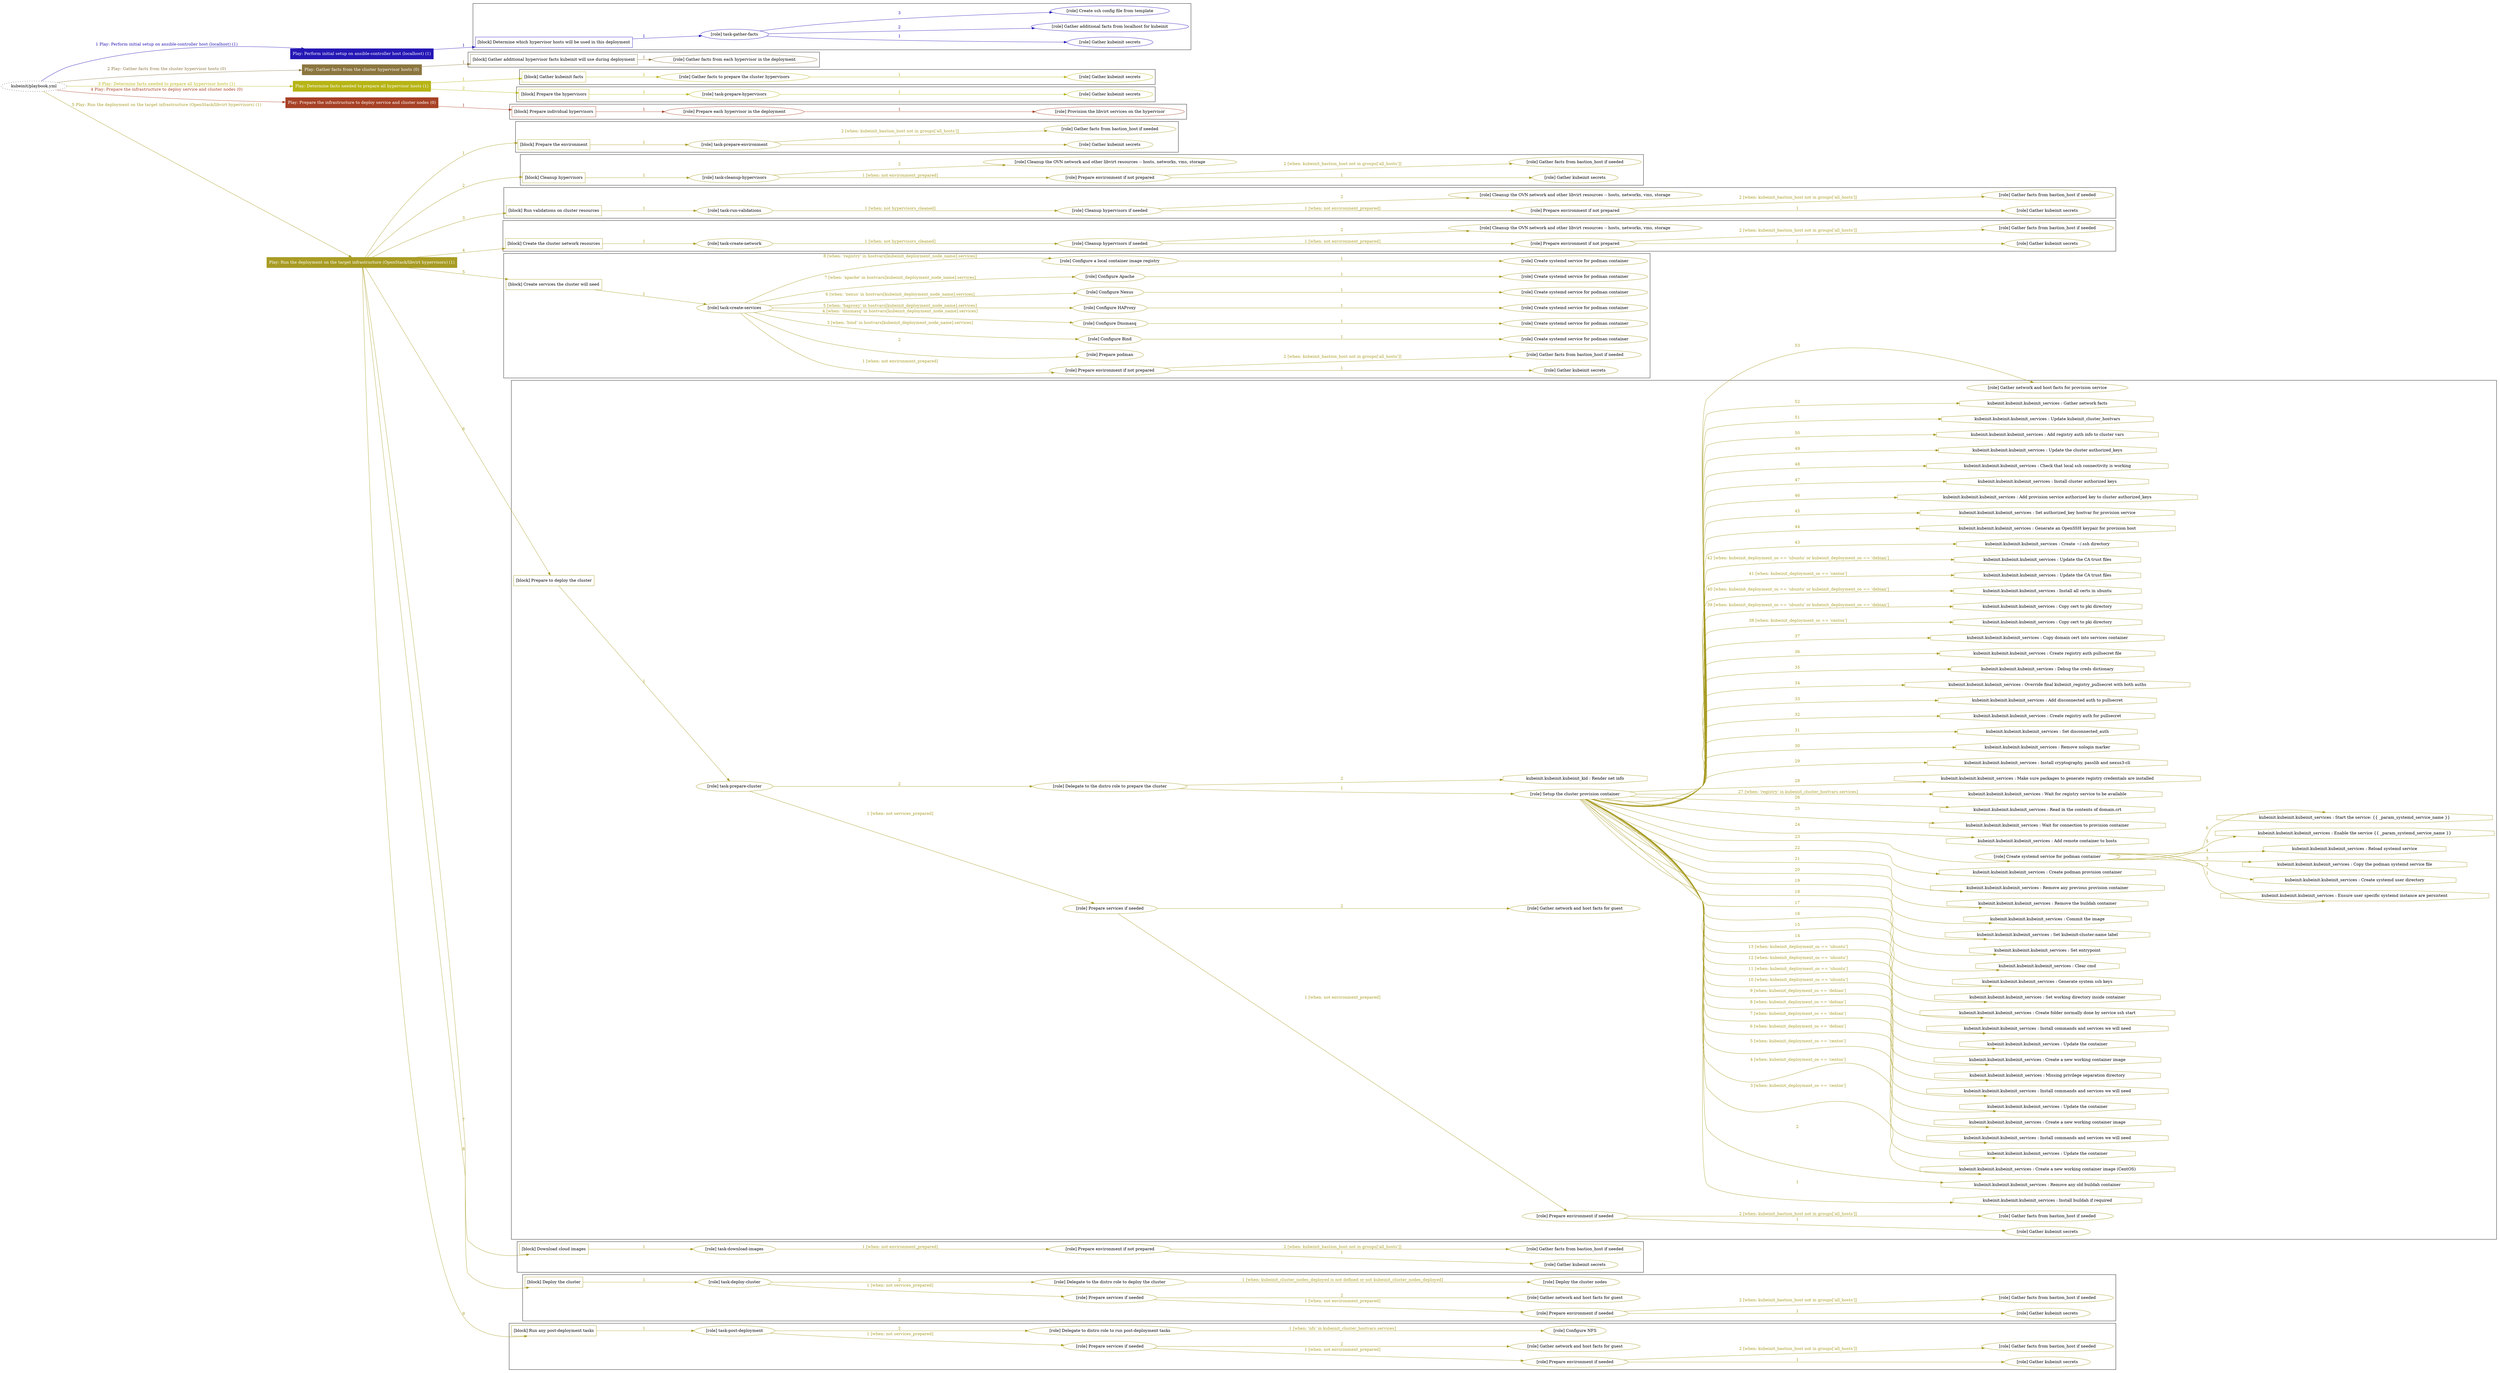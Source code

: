 digraph {
	graph [concentrate=true ordering=in rankdir=LR ratio=fill]
	edge [esep=5 sep=10]
	"kubeinit/playbook.yml" [URL="/home/runner/work/kubeinit/kubeinit/kubeinit/playbook.yml" id=playbook_9c62d3f7 style=dotted]
	"kubeinit/playbook.yml" -> play_32ea6c78 [label="1 Play: Perform initial setup on ansible-controller host (localhost) (1)" color="#2517b5" fontcolor="#2517b5" id=edge_play_32ea6c78 labeltooltip="1 Play: Perform initial setup on ansible-controller host (localhost) (1)" tooltip="1 Play: Perform initial setup on ansible-controller host (localhost) (1)"]
	subgraph "Play: Perform initial setup on ansible-controller host (localhost) (1)" {
		play_32ea6c78 [label="Play: Perform initial setup on ansible-controller host (localhost) (1)" URL="/home/runner/work/kubeinit/kubeinit/kubeinit/playbook.yml" color="#2517b5" fontcolor="#ffffff" id=play_32ea6c78 shape=box style=filled tooltip=localhost]
		play_32ea6c78 -> block_48cfb558 [label=1 color="#2517b5" fontcolor="#2517b5" id=edge_block_48cfb558 labeltooltip=1 tooltip=1]
		subgraph cluster_block_48cfb558 {
			block_48cfb558 [label="[block] Determine which hypervisor hosts will be used in this deployment" URL="/home/runner/work/kubeinit/kubeinit/kubeinit/playbook.yml" color="#2517b5" id=block_48cfb558 labeltooltip="Determine which hypervisor hosts will be used in this deployment" shape=box tooltip="Determine which hypervisor hosts will be used in this deployment"]
			block_48cfb558 -> role_9fe76cf2 [label="1 " color="#2517b5" fontcolor="#2517b5" id=edge_role_9fe76cf2 labeltooltip="1 " tooltip="1 "]
			subgraph "task-gather-facts" {
				role_9fe76cf2 [label="[role] task-gather-facts" URL="/home/runner/work/kubeinit/kubeinit/kubeinit/playbook.yml" color="#2517b5" id=role_9fe76cf2 tooltip="task-gather-facts"]
				role_9fe76cf2 -> role_675ac85b [label="1 " color="#2517b5" fontcolor="#2517b5" id=edge_role_675ac85b labeltooltip="1 " tooltip="1 "]
				subgraph "Gather kubeinit secrets" {
					role_675ac85b [label="[role] Gather kubeinit secrets" URL="/home/runner/.ansible/collections/ansible_collections/kubeinit/kubeinit/roles/kubeinit_prepare/tasks/build_hypervisors_group.yml" color="#2517b5" id=role_675ac85b tooltip="Gather kubeinit secrets"]
				}
				role_9fe76cf2 -> role_d93e3610 [label="2 " color="#2517b5" fontcolor="#2517b5" id=edge_role_d93e3610 labeltooltip="2 " tooltip="2 "]
				subgraph "Gather additional facts from localhost for kubeinit" {
					role_d93e3610 [label="[role] Gather additional facts from localhost for kubeinit" URL="/home/runner/.ansible/collections/ansible_collections/kubeinit/kubeinit/roles/kubeinit_prepare/tasks/build_hypervisors_group.yml" color="#2517b5" id=role_d93e3610 tooltip="Gather additional facts from localhost for kubeinit"]
				}
				role_9fe76cf2 -> role_f81f56f0 [label="3 " color="#2517b5" fontcolor="#2517b5" id=edge_role_f81f56f0 labeltooltip="3 " tooltip="3 "]
				subgraph "Create ssh config file from template" {
					role_f81f56f0 [label="[role] Create ssh config file from template" URL="/home/runner/.ansible/collections/ansible_collections/kubeinit/kubeinit/roles/kubeinit_prepare/tasks/build_hypervisors_group.yml" color="#2517b5" id=role_f81f56f0 tooltip="Create ssh config file from template"]
				}
			}
		}
	}
	"kubeinit/playbook.yml" -> play_281fbc6e [label="2 Play: Gather facts from the cluster hypervisor hosts (0)" color="#8c7640" fontcolor="#8c7640" id=edge_play_281fbc6e labeltooltip="2 Play: Gather facts from the cluster hypervisor hosts (0)" tooltip="2 Play: Gather facts from the cluster hypervisor hosts (0)"]
	subgraph "Play: Gather facts from the cluster hypervisor hosts (0)" {
		play_281fbc6e [label="Play: Gather facts from the cluster hypervisor hosts (0)" URL="/home/runner/work/kubeinit/kubeinit/kubeinit/playbook.yml" color="#8c7640" fontcolor="#ffffff" id=play_281fbc6e shape=box style=filled tooltip="Play: Gather facts from the cluster hypervisor hosts (0)"]
		play_281fbc6e -> block_248d490d [label=1 color="#8c7640" fontcolor="#8c7640" id=edge_block_248d490d labeltooltip=1 tooltip=1]
		subgraph cluster_block_248d490d {
			block_248d490d [label="[block] Gather additional hypervisor facts kubeinit will use during deployment" URL="/home/runner/work/kubeinit/kubeinit/kubeinit/playbook.yml" color="#8c7640" id=block_248d490d labeltooltip="Gather additional hypervisor facts kubeinit will use during deployment" shape=box tooltip="Gather additional hypervisor facts kubeinit will use during deployment"]
			block_248d490d -> role_bcaedd51 [label="1 " color="#8c7640" fontcolor="#8c7640" id=edge_role_bcaedd51 labeltooltip="1 " tooltip="1 "]
			subgraph "Gather facts from each hypervisor in the deployment" {
				role_bcaedd51 [label="[role] Gather facts from each hypervisor in the deployment" URL="/home/runner/work/kubeinit/kubeinit/kubeinit/playbook.yml" color="#8c7640" id=role_bcaedd51 tooltip="Gather facts from each hypervisor in the deployment"]
			}
		}
	}
	"kubeinit/playbook.yml" -> play_fa7d2add [label="3 Play: Determine facts needed to prepare all hypervisor hosts (1)" color="#b7b415" fontcolor="#b7b415" id=edge_play_fa7d2add labeltooltip="3 Play: Determine facts needed to prepare all hypervisor hosts (1)" tooltip="3 Play: Determine facts needed to prepare all hypervisor hosts (1)"]
	subgraph "Play: Determine facts needed to prepare all hypervisor hosts (1)" {
		play_fa7d2add [label="Play: Determine facts needed to prepare all hypervisor hosts (1)" URL="/home/runner/work/kubeinit/kubeinit/kubeinit/playbook.yml" color="#b7b415" fontcolor="#ffffff" id=play_fa7d2add shape=box style=filled tooltip=localhost]
		play_fa7d2add -> block_8da53102 [label=1 color="#b7b415" fontcolor="#b7b415" id=edge_block_8da53102 labeltooltip=1 tooltip=1]
		subgraph cluster_block_8da53102 {
			block_8da53102 [label="[block] Gather kubeinit facts" URL="/home/runner/work/kubeinit/kubeinit/kubeinit/playbook.yml" color="#b7b415" id=block_8da53102 labeltooltip="Gather kubeinit facts" shape=box tooltip="Gather kubeinit facts"]
			block_8da53102 -> role_012406bd [label="1 " color="#b7b415" fontcolor="#b7b415" id=edge_role_012406bd labeltooltip="1 " tooltip="1 "]
			subgraph "Gather facts to prepare the cluster hypervisors" {
				role_012406bd [label="[role] Gather facts to prepare the cluster hypervisors" URL="/home/runner/work/kubeinit/kubeinit/kubeinit/playbook.yml" color="#b7b415" id=role_012406bd tooltip="Gather facts to prepare the cluster hypervisors"]
				role_012406bd -> role_19930e38 [label="1 " color="#b7b415" fontcolor="#b7b415" id=edge_role_19930e38 labeltooltip="1 " tooltip="1 "]
				subgraph "Gather kubeinit secrets" {
					role_19930e38 [label="[role] Gather kubeinit secrets" URL="/home/runner/.ansible/collections/ansible_collections/kubeinit/kubeinit/roles/kubeinit_prepare/tasks/gather_kubeinit_facts.yml" color="#b7b415" id=role_19930e38 tooltip="Gather kubeinit secrets"]
				}
			}
		}
		play_fa7d2add -> block_32726005 [label=2 color="#b7b415" fontcolor="#b7b415" id=edge_block_32726005 labeltooltip=2 tooltip=2]
		subgraph cluster_block_32726005 {
			block_32726005 [label="[block] Prepare the hypervisors" URL="/home/runner/work/kubeinit/kubeinit/kubeinit/playbook.yml" color="#b7b415" id=block_32726005 labeltooltip="Prepare the hypervisors" shape=box tooltip="Prepare the hypervisors"]
			block_32726005 -> role_ebd5a502 [label="1 " color="#b7b415" fontcolor="#b7b415" id=edge_role_ebd5a502 labeltooltip="1 " tooltip="1 "]
			subgraph "task-prepare-hypervisors" {
				role_ebd5a502 [label="[role] task-prepare-hypervisors" URL="/home/runner/work/kubeinit/kubeinit/kubeinit/playbook.yml" color="#b7b415" id=role_ebd5a502 tooltip="task-prepare-hypervisors"]
				role_ebd5a502 -> role_c6b3fa8d [label="1 " color="#b7b415" fontcolor="#b7b415" id=edge_role_c6b3fa8d labeltooltip="1 " tooltip="1 "]
				subgraph "Gather kubeinit secrets" {
					role_c6b3fa8d [label="[role] Gather kubeinit secrets" URL="/home/runner/.ansible/collections/ansible_collections/kubeinit/kubeinit/roles/kubeinit_prepare/tasks/gather_kubeinit_facts.yml" color="#b7b415" id=role_c6b3fa8d tooltip="Gather kubeinit secrets"]
				}
			}
		}
	}
	"kubeinit/playbook.yml" -> play_009f0527 [label="4 Play: Prepare the infrastructure to deploy service and cluster nodes (0)" color="#a74125" fontcolor="#a74125" id=edge_play_009f0527 labeltooltip="4 Play: Prepare the infrastructure to deploy service and cluster nodes (0)" tooltip="4 Play: Prepare the infrastructure to deploy service and cluster nodes (0)"]
	subgraph "Play: Prepare the infrastructure to deploy service and cluster nodes (0)" {
		play_009f0527 [label="Play: Prepare the infrastructure to deploy service and cluster nodes (0)" URL="/home/runner/work/kubeinit/kubeinit/kubeinit/playbook.yml" color="#a74125" fontcolor="#ffffff" id=play_009f0527 shape=box style=filled tooltip="Play: Prepare the infrastructure to deploy service and cluster nodes (0)"]
		play_009f0527 -> block_49e99767 [label=1 color="#a74125" fontcolor="#a74125" id=edge_block_49e99767 labeltooltip=1 tooltip=1]
		subgraph cluster_block_49e99767 {
			block_49e99767 [label="[block] Prepare individual hypervisors" URL="/home/runner/work/kubeinit/kubeinit/kubeinit/playbook.yml" color="#a74125" id=block_49e99767 labeltooltip="Prepare individual hypervisors" shape=box tooltip="Prepare individual hypervisors"]
			block_49e99767 -> role_e4c83fd4 [label="1 " color="#a74125" fontcolor="#a74125" id=edge_role_e4c83fd4 labeltooltip="1 " tooltip="1 "]
			subgraph "Prepare each hypervisor in the deployment" {
				role_e4c83fd4 [label="[role] Prepare each hypervisor in the deployment" URL="/home/runner/work/kubeinit/kubeinit/kubeinit/playbook.yml" color="#a74125" id=role_e4c83fd4 tooltip="Prepare each hypervisor in the deployment"]
				role_e4c83fd4 -> role_fa7fa4b2 [label="1 " color="#a74125" fontcolor="#a74125" id=edge_role_fa7fa4b2 labeltooltip="1 " tooltip="1 "]
				subgraph "Provision the libvirt services on the hypervisor" {
					role_fa7fa4b2 [label="[role] Provision the libvirt services on the hypervisor" URL="/home/runner/.ansible/collections/ansible_collections/kubeinit/kubeinit/roles/kubeinit_prepare/tasks/prepare_hypervisor.yml" color="#a74125" id=role_fa7fa4b2 tooltip="Provision the libvirt services on the hypervisor"]
				}
			}
		}
	}
	"kubeinit/playbook.yml" -> play_af405431 [label="5 Play: Run the deployment on the target infrastructure (OpenStack/libvirt hypervisors) (1)" color="#a89c24" fontcolor="#a89c24" id=edge_play_af405431 labeltooltip="5 Play: Run the deployment on the target infrastructure (OpenStack/libvirt hypervisors) (1)" tooltip="5 Play: Run the deployment on the target infrastructure (OpenStack/libvirt hypervisors) (1)"]
	subgraph "Play: Run the deployment on the target infrastructure (OpenStack/libvirt hypervisors) (1)" {
		play_af405431 [label="Play: Run the deployment on the target infrastructure (OpenStack/libvirt hypervisors) (1)" URL="/home/runner/work/kubeinit/kubeinit/kubeinit/playbook.yml" color="#a89c24" fontcolor="#ffffff" id=play_af405431 shape=box style=filled tooltip=localhost]
		play_af405431 -> block_16347b76 [label=1 color="#a89c24" fontcolor="#a89c24" id=edge_block_16347b76 labeltooltip=1 tooltip=1]
		subgraph cluster_block_16347b76 {
			block_16347b76 [label="[block] Prepare the environment" URL="/home/runner/work/kubeinit/kubeinit/kubeinit/playbook.yml" color="#a89c24" id=block_16347b76 labeltooltip="Prepare the environment" shape=box tooltip="Prepare the environment"]
			block_16347b76 -> role_2dbc3ecb [label="1 " color="#a89c24" fontcolor="#a89c24" id=edge_role_2dbc3ecb labeltooltip="1 " tooltip="1 "]
			subgraph "task-prepare-environment" {
				role_2dbc3ecb [label="[role] task-prepare-environment" URL="/home/runner/work/kubeinit/kubeinit/kubeinit/playbook.yml" color="#a89c24" id=role_2dbc3ecb tooltip="task-prepare-environment"]
				role_2dbc3ecb -> role_89d90da8 [label="1 " color="#a89c24" fontcolor="#a89c24" id=edge_role_89d90da8 labeltooltip="1 " tooltip="1 "]
				subgraph "Gather kubeinit secrets" {
					role_89d90da8 [label="[role] Gather kubeinit secrets" URL="/home/runner/.ansible/collections/ansible_collections/kubeinit/kubeinit/roles/kubeinit_prepare/tasks/gather_kubeinit_facts.yml" color="#a89c24" id=role_89d90da8 tooltip="Gather kubeinit secrets"]
				}
				role_2dbc3ecb -> role_047f83fe [label="2 [when: kubeinit_bastion_host not in groups['all_hosts']]" color="#a89c24" fontcolor="#a89c24" id=edge_role_047f83fe labeltooltip="2 [when: kubeinit_bastion_host not in groups['all_hosts']]" tooltip="2 [when: kubeinit_bastion_host not in groups['all_hosts']]"]
				subgraph "Gather facts from bastion_host if needed" {
					role_047f83fe [label="[role] Gather facts from bastion_host if needed" URL="/home/runner/.ansible/collections/ansible_collections/kubeinit/kubeinit/roles/kubeinit_prepare/tasks/main.yml" color="#a89c24" id=role_047f83fe tooltip="Gather facts from bastion_host if needed"]
				}
			}
		}
		play_af405431 -> block_0317b911 [label=2 color="#a89c24" fontcolor="#a89c24" id=edge_block_0317b911 labeltooltip=2 tooltip=2]
		subgraph cluster_block_0317b911 {
			block_0317b911 [label="[block] Cleanup hypervisors" URL="/home/runner/work/kubeinit/kubeinit/kubeinit/playbook.yml" color="#a89c24" id=block_0317b911 labeltooltip="Cleanup hypervisors" shape=box tooltip="Cleanup hypervisors"]
			block_0317b911 -> role_755bb20e [label="1 " color="#a89c24" fontcolor="#a89c24" id=edge_role_755bb20e labeltooltip="1 " tooltip="1 "]
			subgraph "task-cleanup-hypervisors" {
				role_755bb20e [label="[role] task-cleanup-hypervisors" URL="/home/runner/work/kubeinit/kubeinit/kubeinit/playbook.yml" color="#a89c24" id=role_755bb20e tooltip="task-cleanup-hypervisors"]
				role_755bb20e -> role_06ab2ff0 [label="1 [when: not environment_prepared]" color="#a89c24" fontcolor="#a89c24" id=edge_role_06ab2ff0 labeltooltip="1 [when: not environment_prepared]" tooltip="1 [when: not environment_prepared]"]
				subgraph "Prepare environment if not prepared" {
					role_06ab2ff0 [label="[role] Prepare environment if not prepared" URL="/home/runner/.ansible/collections/ansible_collections/kubeinit/kubeinit/roles/kubeinit_libvirt/tasks/cleanup_hypervisors.yml" color="#a89c24" id=role_06ab2ff0 tooltip="Prepare environment if not prepared"]
					role_06ab2ff0 -> role_25f6e7fd [label="1 " color="#a89c24" fontcolor="#a89c24" id=edge_role_25f6e7fd labeltooltip="1 " tooltip="1 "]
					subgraph "Gather kubeinit secrets" {
						role_25f6e7fd [label="[role] Gather kubeinit secrets" URL="/home/runner/.ansible/collections/ansible_collections/kubeinit/kubeinit/roles/kubeinit_prepare/tasks/gather_kubeinit_facts.yml" color="#a89c24" id=role_25f6e7fd tooltip="Gather kubeinit secrets"]
					}
					role_06ab2ff0 -> role_96dc6d01 [label="2 [when: kubeinit_bastion_host not in groups['all_hosts']]" color="#a89c24" fontcolor="#a89c24" id=edge_role_96dc6d01 labeltooltip="2 [when: kubeinit_bastion_host not in groups['all_hosts']]" tooltip="2 [when: kubeinit_bastion_host not in groups['all_hosts']]"]
					subgraph "Gather facts from bastion_host if needed" {
						role_96dc6d01 [label="[role] Gather facts from bastion_host if needed" URL="/home/runner/.ansible/collections/ansible_collections/kubeinit/kubeinit/roles/kubeinit_prepare/tasks/main.yml" color="#a89c24" id=role_96dc6d01 tooltip="Gather facts from bastion_host if needed"]
					}
				}
				role_755bb20e -> role_e00110c6 [label="2 " color="#a89c24" fontcolor="#a89c24" id=edge_role_e00110c6 labeltooltip="2 " tooltip="2 "]
				subgraph "Cleanup the OVN network and other libvirt resources -- hosts, networks, vms, storage" {
					role_e00110c6 [label="[role] Cleanup the OVN network and other libvirt resources -- hosts, networks, vms, storage" URL="/home/runner/.ansible/collections/ansible_collections/kubeinit/kubeinit/roles/kubeinit_libvirt/tasks/cleanup_hypervisors.yml" color="#a89c24" id=role_e00110c6 tooltip="Cleanup the OVN network and other libvirt resources -- hosts, networks, vms, storage"]
				}
			}
		}
		play_af405431 -> block_9e145aaf [label=3 color="#a89c24" fontcolor="#a89c24" id=edge_block_9e145aaf labeltooltip=3 tooltip=3]
		subgraph cluster_block_9e145aaf {
			block_9e145aaf [label="[block] Run validations on cluster resources" URL="/home/runner/work/kubeinit/kubeinit/kubeinit/playbook.yml" color="#a89c24" id=block_9e145aaf labeltooltip="Run validations on cluster resources" shape=box tooltip="Run validations on cluster resources"]
			block_9e145aaf -> role_86411747 [label="1 " color="#a89c24" fontcolor="#a89c24" id=edge_role_86411747 labeltooltip="1 " tooltip="1 "]
			subgraph "task-run-validations" {
				role_86411747 [label="[role] task-run-validations" URL="/home/runner/work/kubeinit/kubeinit/kubeinit/playbook.yml" color="#a89c24" id=role_86411747 tooltip="task-run-validations"]
				role_86411747 -> role_e0edb9d5 [label="1 [when: not hypervisors_cleaned]" color="#a89c24" fontcolor="#a89c24" id=edge_role_e0edb9d5 labeltooltip="1 [when: not hypervisors_cleaned]" tooltip="1 [when: not hypervisors_cleaned]"]
				subgraph "Cleanup hypervisors if needed" {
					role_e0edb9d5 [label="[role] Cleanup hypervisors if needed" URL="/home/runner/.ansible/collections/ansible_collections/kubeinit/kubeinit/roles/kubeinit_validations/tasks/main.yml" color="#a89c24" id=role_e0edb9d5 tooltip="Cleanup hypervisors if needed"]
					role_e0edb9d5 -> role_a65dc4a1 [label="1 [when: not environment_prepared]" color="#a89c24" fontcolor="#a89c24" id=edge_role_a65dc4a1 labeltooltip="1 [when: not environment_prepared]" tooltip="1 [when: not environment_prepared]"]
					subgraph "Prepare environment if not prepared" {
						role_a65dc4a1 [label="[role] Prepare environment if not prepared" URL="/home/runner/.ansible/collections/ansible_collections/kubeinit/kubeinit/roles/kubeinit_libvirt/tasks/cleanup_hypervisors.yml" color="#a89c24" id=role_a65dc4a1 tooltip="Prepare environment if not prepared"]
						role_a65dc4a1 -> role_a015d0ca [label="1 " color="#a89c24" fontcolor="#a89c24" id=edge_role_a015d0ca labeltooltip="1 " tooltip="1 "]
						subgraph "Gather kubeinit secrets" {
							role_a015d0ca [label="[role] Gather kubeinit secrets" URL="/home/runner/.ansible/collections/ansible_collections/kubeinit/kubeinit/roles/kubeinit_prepare/tasks/gather_kubeinit_facts.yml" color="#a89c24" id=role_a015d0ca tooltip="Gather kubeinit secrets"]
						}
						role_a65dc4a1 -> role_ba72fb5a [label="2 [when: kubeinit_bastion_host not in groups['all_hosts']]" color="#a89c24" fontcolor="#a89c24" id=edge_role_ba72fb5a labeltooltip="2 [when: kubeinit_bastion_host not in groups['all_hosts']]" tooltip="2 [when: kubeinit_bastion_host not in groups['all_hosts']]"]
						subgraph "Gather facts from bastion_host if needed" {
							role_ba72fb5a [label="[role] Gather facts from bastion_host if needed" URL="/home/runner/.ansible/collections/ansible_collections/kubeinit/kubeinit/roles/kubeinit_prepare/tasks/main.yml" color="#a89c24" id=role_ba72fb5a tooltip="Gather facts from bastion_host if needed"]
						}
					}
					role_e0edb9d5 -> role_75e54596 [label="2 " color="#a89c24" fontcolor="#a89c24" id=edge_role_75e54596 labeltooltip="2 " tooltip="2 "]
					subgraph "Cleanup the OVN network and other libvirt resources -- hosts, networks, vms, storage" {
						role_75e54596 [label="[role] Cleanup the OVN network and other libvirt resources -- hosts, networks, vms, storage" URL="/home/runner/.ansible/collections/ansible_collections/kubeinit/kubeinit/roles/kubeinit_libvirt/tasks/cleanup_hypervisors.yml" color="#a89c24" id=role_75e54596 tooltip="Cleanup the OVN network and other libvirt resources -- hosts, networks, vms, storage"]
					}
				}
			}
		}
		play_af405431 -> block_1b5a78d2 [label=4 color="#a89c24" fontcolor="#a89c24" id=edge_block_1b5a78d2 labeltooltip=4 tooltip=4]
		subgraph cluster_block_1b5a78d2 {
			block_1b5a78d2 [label="[block] Create the cluster network resources" URL="/home/runner/work/kubeinit/kubeinit/kubeinit/playbook.yml" color="#a89c24" id=block_1b5a78d2 labeltooltip="Create the cluster network resources" shape=box tooltip="Create the cluster network resources"]
			block_1b5a78d2 -> role_e4388722 [label="1 " color="#a89c24" fontcolor="#a89c24" id=edge_role_e4388722 labeltooltip="1 " tooltip="1 "]
			subgraph "task-create-network" {
				role_e4388722 [label="[role] task-create-network" URL="/home/runner/work/kubeinit/kubeinit/kubeinit/playbook.yml" color="#a89c24" id=role_e4388722 tooltip="task-create-network"]
				role_e4388722 -> role_dbf4c3c4 [label="1 [when: not hypervisors_cleaned]" color="#a89c24" fontcolor="#a89c24" id=edge_role_dbf4c3c4 labeltooltip="1 [when: not hypervisors_cleaned]" tooltip="1 [when: not hypervisors_cleaned]"]
				subgraph "Cleanup hypervisors if needed" {
					role_dbf4c3c4 [label="[role] Cleanup hypervisors if needed" URL="/home/runner/.ansible/collections/ansible_collections/kubeinit/kubeinit/roles/kubeinit_libvirt/tasks/create_network.yml" color="#a89c24" id=role_dbf4c3c4 tooltip="Cleanup hypervisors if needed"]
					role_dbf4c3c4 -> role_2dbded20 [label="1 [when: not environment_prepared]" color="#a89c24" fontcolor="#a89c24" id=edge_role_2dbded20 labeltooltip="1 [when: not environment_prepared]" tooltip="1 [when: not environment_prepared]"]
					subgraph "Prepare environment if not prepared" {
						role_2dbded20 [label="[role] Prepare environment if not prepared" URL="/home/runner/.ansible/collections/ansible_collections/kubeinit/kubeinit/roles/kubeinit_libvirt/tasks/cleanup_hypervisors.yml" color="#a89c24" id=role_2dbded20 tooltip="Prepare environment if not prepared"]
						role_2dbded20 -> role_1920deda [label="1 " color="#a89c24" fontcolor="#a89c24" id=edge_role_1920deda labeltooltip="1 " tooltip="1 "]
						subgraph "Gather kubeinit secrets" {
							role_1920deda [label="[role] Gather kubeinit secrets" URL="/home/runner/.ansible/collections/ansible_collections/kubeinit/kubeinit/roles/kubeinit_prepare/tasks/gather_kubeinit_facts.yml" color="#a89c24" id=role_1920deda tooltip="Gather kubeinit secrets"]
						}
						role_2dbded20 -> role_495c7c5f [label="2 [when: kubeinit_bastion_host not in groups['all_hosts']]" color="#a89c24" fontcolor="#a89c24" id=edge_role_495c7c5f labeltooltip="2 [when: kubeinit_bastion_host not in groups['all_hosts']]" tooltip="2 [when: kubeinit_bastion_host not in groups['all_hosts']]"]
						subgraph "Gather facts from bastion_host if needed" {
							role_495c7c5f [label="[role] Gather facts from bastion_host if needed" URL="/home/runner/.ansible/collections/ansible_collections/kubeinit/kubeinit/roles/kubeinit_prepare/tasks/main.yml" color="#a89c24" id=role_495c7c5f tooltip="Gather facts from bastion_host if needed"]
						}
					}
					role_dbf4c3c4 -> role_26bf28f5 [label="2 " color="#a89c24" fontcolor="#a89c24" id=edge_role_26bf28f5 labeltooltip="2 " tooltip="2 "]
					subgraph "Cleanup the OVN network and other libvirt resources -- hosts, networks, vms, storage" {
						role_26bf28f5 [label="[role] Cleanup the OVN network and other libvirt resources -- hosts, networks, vms, storage" URL="/home/runner/.ansible/collections/ansible_collections/kubeinit/kubeinit/roles/kubeinit_libvirt/tasks/cleanup_hypervisors.yml" color="#a89c24" id=role_26bf28f5 tooltip="Cleanup the OVN network and other libvirt resources -- hosts, networks, vms, storage"]
					}
				}
			}
		}
		play_af405431 -> block_5e0e7a88 [label=5 color="#a89c24" fontcolor="#a89c24" id=edge_block_5e0e7a88 labeltooltip=5 tooltip=5]
		subgraph cluster_block_5e0e7a88 {
			block_5e0e7a88 [label="[block] Create services the cluster will need" URL="/home/runner/work/kubeinit/kubeinit/kubeinit/playbook.yml" color="#a89c24" id=block_5e0e7a88 labeltooltip="Create services the cluster will need" shape=box tooltip="Create services the cluster will need"]
			block_5e0e7a88 -> role_1278ae55 [label="1 " color="#a89c24" fontcolor="#a89c24" id=edge_role_1278ae55 labeltooltip="1 " tooltip="1 "]
			subgraph "task-create-services" {
				role_1278ae55 [label="[role] task-create-services" URL="/home/runner/work/kubeinit/kubeinit/kubeinit/playbook.yml" color="#a89c24" id=role_1278ae55 tooltip="task-create-services"]
				role_1278ae55 -> role_5d88495c [label="1 [when: not environment_prepared]" color="#a89c24" fontcolor="#a89c24" id=edge_role_5d88495c labeltooltip="1 [when: not environment_prepared]" tooltip="1 [when: not environment_prepared]"]
				subgraph "Prepare environment if not prepared" {
					role_5d88495c [label="[role] Prepare environment if not prepared" URL="/home/runner/.ansible/collections/ansible_collections/kubeinit/kubeinit/roles/kubeinit_services/tasks/main.yml" color="#a89c24" id=role_5d88495c tooltip="Prepare environment if not prepared"]
					role_5d88495c -> role_e88f6cda [label="1 " color="#a89c24" fontcolor="#a89c24" id=edge_role_e88f6cda labeltooltip="1 " tooltip="1 "]
					subgraph "Gather kubeinit secrets" {
						role_e88f6cda [label="[role] Gather kubeinit secrets" URL="/home/runner/.ansible/collections/ansible_collections/kubeinit/kubeinit/roles/kubeinit_prepare/tasks/gather_kubeinit_facts.yml" color="#a89c24" id=role_e88f6cda tooltip="Gather kubeinit secrets"]
					}
					role_5d88495c -> role_ced32620 [label="2 [when: kubeinit_bastion_host not in groups['all_hosts']]" color="#a89c24" fontcolor="#a89c24" id=edge_role_ced32620 labeltooltip="2 [when: kubeinit_bastion_host not in groups['all_hosts']]" tooltip="2 [when: kubeinit_bastion_host not in groups['all_hosts']]"]
					subgraph "Gather facts from bastion_host if needed" {
						role_ced32620 [label="[role] Gather facts from bastion_host if needed" URL="/home/runner/.ansible/collections/ansible_collections/kubeinit/kubeinit/roles/kubeinit_prepare/tasks/main.yml" color="#a89c24" id=role_ced32620 tooltip="Gather facts from bastion_host if needed"]
					}
				}
				role_1278ae55 -> role_cf9fe5b1 [label="2 " color="#a89c24" fontcolor="#a89c24" id=edge_role_cf9fe5b1 labeltooltip="2 " tooltip="2 "]
				subgraph "Prepare podman" {
					role_cf9fe5b1 [label="[role] Prepare podman" URL="/home/runner/.ansible/collections/ansible_collections/kubeinit/kubeinit/roles/kubeinit_services/tasks/00_create_service_pod.yml" color="#a89c24" id=role_cf9fe5b1 tooltip="Prepare podman"]
				}
				role_1278ae55 -> role_f05fd687 [label="3 [when: 'bind' in hostvars[kubeinit_deployment_node_name].services]" color="#a89c24" fontcolor="#a89c24" id=edge_role_f05fd687 labeltooltip="3 [when: 'bind' in hostvars[kubeinit_deployment_node_name].services]" tooltip="3 [when: 'bind' in hostvars[kubeinit_deployment_node_name].services]"]
				subgraph "Configure Bind" {
					role_f05fd687 [label="[role] Configure Bind" URL="/home/runner/.ansible/collections/ansible_collections/kubeinit/kubeinit/roles/kubeinit_services/tasks/start_services_containers.yml" color="#a89c24" id=role_f05fd687 tooltip="Configure Bind"]
					role_f05fd687 -> role_f1c81b44 [label="1 " color="#a89c24" fontcolor="#a89c24" id=edge_role_f1c81b44 labeltooltip="1 " tooltip="1 "]
					subgraph "Create systemd service for podman container" {
						role_f1c81b44 [label="[role] Create systemd service for podman container" URL="/home/runner/.ansible/collections/ansible_collections/kubeinit/kubeinit/roles/kubeinit_bind/tasks/main.yml" color="#a89c24" id=role_f1c81b44 tooltip="Create systemd service for podman container"]
					}
				}
				role_1278ae55 -> role_1fbe8cd4 [label="4 [when: 'dnsmasq' in hostvars[kubeinit_deployment_node_name].services]" color="#a89c24" fontcolor="#a89c24" id=edge_role_1fbe8cd4 labeltooltip="4 [when: 'dnsmasq' in hostvars[kubeinit_deployment_node_name].services]" tooltip="4 [when: 'dnsmasq' in hostvars[kubeinit_deployment_node_name].services]"]
				subgraph "Configure Dnsmasq" {
					role_1fbe8cd4 [label="[role] Configure Dnsmasq" URL="/home/runner/.ansible/collections/ansible_collections/kubeinit/kubeinit/roles/kubeinit_services/tasks/start_services_containers.yml" color="#a89c24" id=role_1fbe8cd4 tooltip="Configure Dnsmasq"]
					role_1fbe8cd4 -> role_48ffe80f [label="1 " color="#a89c24" fontcolor="#a89c24" id=edge_role_48ffe80f labeltooltip="1 " tooltip="1 "]
					subgraph "Create systemd service for podman container" {
						role_48ffe80f [label="[role] Create systemd service for podman container" URL="/home/runner/.ansible/collections/ansible_collections/kubeinit/kubeinit/roles/kubeinit_dnsmasq/tasks/main.yml" color="#a89c24" id=role_48ffe80f tooltip="Create systemd service for podman container"]
					}
				}
				role_1278ae55 -> role_2a936225 [label="5 [when: 'haproxy' in hostvars[kubeinit_deployment_node_name].services]" color="#a89c24" fontcolor="#a89c24" id=edge_role_2a936225 labeltooltip="5 [when: 'haproxy' in hostvars[kubeinit_deployment_node_name].services]" tooltip="5 [when: 'haproxy' in hostvars[kubeinit_deployment_node_name].services]"]
				subgraph "Configure HAProxy" {
					role_2a936225 [label="[role] Configure HAProxy" URL="/home/runner/.ansible/collections/ansible_collections/kubeinit/kubeinit/roles/kubeinit_services/tasks/start_services_containers.yml" color="#a89c24" id=role_2a936225 tooltip="Configure HAProxy"]
					role_2a936225 -> role_793807b0 [label="1 " color="#a89c24" fontcolor="#a89c24" id=edge_role_793807b0 labeltooltip="1 " tooltip="1 "]
					subgraph "Create systemd service for podman container" {
						role_793807b0 [label="[role] Create systemd service for podman container" URL="/home/runner/.ansible/collections/ansible_collections/kubeinit/kubeinit/roles/kubeinit_haproxy/tasks/main.yml" color="#a89c24" id=role_793807b0 tooltip="Create systemd service for podman container"]
					}
				}
				role_1278ae55 -> role_87f1ab2a [label="6 [when: 'nexus' in hostvars[kubeinit_deployment_node_name].services]" color="#a89c24" fontcolor="#a89c24" id=edge_role_87f1ab2a labeltooltip="6 [when: 'nexus' in hostvars[kubeinit_deployment_node_name].services]" tooltip="6 [when: 'nexus' in hostvars[kubeinit_deployment_node_name].services]"]
				subgraph "Configure Nexus" {
					role_87f1ab2a [label="[role] Configure Nexus" URL="/home/runner/.ansible/collections/ansible_collections/kubeinit/kubeinit/roles/kubeinit_services/tasks/start_services_containers.yml" color="#a89c24" id=role_87f1ab2a tooltip="Configure Nexus"]
					role_87f1ab2a -> role_183d4410 [label="1 " color="#a89c24" fontcolor="#a89c24" id=edge_role_183d4410 labeltooltip="1 " tooltip="1 "]
					subgraph "Create systemd service for podman container" {
						role_183d4410 [label="[role] Create systemd service for podman container" URL="/home/runner/.ansible/collections/ansible_collections/kubeinit/kubeinit/roles/kubeinit_nexus/tasks/main.yml" color="#a89c24" id=role_183d4410 tooltip="Create systemd service for podman container"]
					}
				}
				role_1278ae55 -> role_cf1a4ce4 [label="7 [when: 'apache' in hostvars[kubeinit_deployment_node_name].services]" color="#a89c24" fontcolor="#a89c24" id=edge_role_cf1a4ce4 labeltooltip="7 [when: 'apache' in hostvars[kubeinit_deployment_node_name].services]" tooltip="7 [when: 'apache' in hostvars[kubeinit_deployment_node_name].services]"]
				subgraph "Configure Apache" {
					role_cf1a4ce4 [label="[role] Configure Apache" URL="/home/runner/.ansible/collections/ansible_collections/kubeinit/kubeinit/roles/kubeinit_services/tasks/start_services_containers.yml" color="#a89c24" id=role_cf1a4ce4 tooltip="Configure Apache"]
					role_cf1a4ce4 -> role_94cb2e40 [label="1 " color="#a89c24" fontcolor="#a89c24" id=edge_role_94cb2e40 labeltooltip="1 " tooltip="1 "]
					subgraph "Create systemd service for podman container" {
						role_94cb2e40 [label="[role] Create systemd service for podman container" URL="/home/runner/.ansible/collections/ansible_collections/kubeinit/kubeinit/roles/kubeinit_apache/tasks/main.yml" color="#a89c24" id=role_94cb2e40 tooltip="Create systemd service for podman container"]
					}
				}
				role_1278ae55 -> role_2c70d305 [label="8 [when: 'registry' in hostvars[kubeinit_deployment_node_name].services]" color="#a89c24" fontcolor="#a89c24" id=edge_role_2c70d305 labeltooltip="8 [when: 'registry' in hostvars[kubeinit_deployment_node_name].services]" tooltip="8 [when: 'registry' in hostvars[kubeinit_deployment_node_name].services]"]
				subgraph "Configure a local container image registry" {
					role_2c70d305 [label="[role] Configure a local container image registry" URL="/home/runner/.ansible/collections/ansible_collections/kubeinit/kubeinit/roles/kubeinit_services/tasks/start_services_containers.yml" color="#a89c24" id=role_2c70d305 tooltip="Configure a local container image registry"]
					role_2c70d305 -> role_e9cc390c [label="1 " color="#a89c24" fontcolor="#a89c24" id=edge_role_e9cc390c labeltooltip="1 " tooltip="1 "]
					subgraph "Create systemd service for podman container" {
						role_e9cc390c [label="[role] Create systemd service for podman container" URL="/home/runner/.ansible/collections/ansible_collections/kubeinit/kubeinit/roles/kubeinit_registry/tasks/main.yml" color="#a89c24" id=role_e9cc390c tooltip="Create systemd service for podman container"]
					}
				}
			}
		}
		play_af405431 -> block_a443e40a [label=6 color="#a89c24" fontcolor="#a89c24" id=edge_block_a443e40a labeltooltip=6 tooltip=6]
		subgraph cluster_block_a443e40a {
			block_a443e40a [label="[block] Prepare to deploy the cluster" URL="/home/runner/work/kubeinit/kubeinit/kubeinit/playbook.yml" color="#a89c24" id=block_a443e40a labeltooltip="Prepare to deploy the cluster" shape=box tooltip="Prepare to deploy the cluster"]
			block_a443e40a -> role_ae68f777 [label="1 " color="#a89c24" fontcolor="#a89c24" id=edge_role_ae68f777 labeltooltip="1 " tooltip="1 "]
			subgraph "task-prepare-cluster" {
				role_ae68f777 [label="[role] task-prepare-cluster" URL="/home/runner/work/kubeinit/kubeinit/kubeinit/playbook.yml" color="#a89c24" id=role_ae68f777 tooltip="task-prepare-cluster"]
				role_ae68f777 -> role_b2aed87f [label="1 [when: not services_prepared]" color="#a89c24" fontcolor="#a89c24" id=edge_role_b2aed87f labeltooltip="1 [when: not services_prepared]" tooltip="1 [when: not services_prepared]"]
				subgraph "Prepare services if needed" {
					role_b2aed87f [label="[role] Prepare services if needed" URL="/home/runner/.ansible/collections/ansible_collections/kubeinit/kubeinit/roles/kubeinit_prepare/tasks/prepare_cluster.yml" color="#a89c24" id=role_b2aed87f tooltip="Prepare services if needed"]
					role_b2aed87f -> role_01204e08 [label="1 [when: not environment_prepared]" color="#a89c24" fontcolor="#a89c24" id=edge_role_01204e08 labeltooltip="1 [when: not environment_prepared]" tooltip="1 [when: not environment_prepared]"]
					subgraph "Prepare environment if needed" {
						role_01204e08 [label="[role] Prepare environment if needed" URL="/home/runner/.ansible/collections/ansible_collections/kubeinit/kubeinit/roles/kubeinit_services/tasks/prepare_services.yml" color="#a89c24" id=role_01204e08 tooltip="Prepare environment if needed"]
						role_01204e08 -> role_9353d453 [label="1 " color="#a89c24" fontcolor="#a89c24" id=edge_role_9353d453 labeltooltip="1 " tooltip="1 "]
						subgraph "Gather kubeinit secrets" {
							role_9353d453 [label="[role] Gather kubeinit secrets" URL="/home/runner/.ansible/collections/ansible_collections/kubeinit/kubeinit/roles/kubeinit_prepare/tasks/gather_kubeinit_facts.yml" color="#a89c24" id=role_9353d453 tooltip="Gather kubeinit secrets"]
						}
						role_01204e08 -> role_8c43fd6b [label="2 [when: kubeinit_bastion_host not in groups['all_hosts']]" color="#a89c24" fontcolor="#a89c24" id=edge_role_8c43fd6b labeltooltip="2 [when: kubeinit_bastion_host not in groups['all_hosts']]" tooltip="2 [when: kubeinit_bastion_host not in groups['all_hosts']]"]
						subgraph "Gather facts from bastion_host if needed" {
							role_8c43fd6b [label="[role] Gather facts from bastion_host if needed" URL="/home/runner/.ansible/collections/ansible_collections/kubeinit/kubeinit/roles/kubeinit_prepare/tasks/main.yml" color="#a89c24" id=role_8c43fd6b tooltip="Gather facts from bastion_host if needed"]
						}
					}
					role_b2aed87f -> role_f7c9438c [label="2 " color="#a89c24" fontcolor="#a89c24" id=edge_role_f7c9438c labeltooltip="2 " tooltip="2 "]
					subgraph "Gather network and host facts for guest" {
						role_f7c9438c [label="[role] Gather network and host facts for guest" URL="/home/runner/.ansible/collections/ansible_collections/kubeinit/kubeinit/roles/kubeinit_services/tasks/prepare_services.yml" color="#a89c24" id=role_f7c9438c tooltip="Gather network and host facts for guest"]
					}
				}
				role_ae68f777 -> role_8583b5a8 [label="2 " color="#a89c24" fontcolor="#a89c24" id=edge_role_8583b5a8 labeltooltip="2 " tooltip="2 "]
				subgraph "Delegate to the distro role to prepare the cluster" {
					role_8583b5a8 [label="[role] Delegate to the distro role to prepare the cluster" URL="/home/runner/.ansible/collections/ansible_collections/kubeinit/kubeinit/roles/kubeinit_prepare/tasks/prepare_cluster.yml" color="#a89c24" id=role_8583b5a8 tooltip="Delegate to the distro role to prepare the cluster"]
					role_8583b5a8 -> role_80fbc25c [label="1 " color="#a89c24" fontcolor="#a89c24" id=edge_role_80fbc25c labeltooltip="1 " tooltip="1 "]
					subgraph "Setup the cluster provision container" {
						role_80fbc25c [label="[role] Setup the cluster provision container" URL="/home/runner/.ansible/collections/ansible_collections/kubeinit/kubeinit/roles/kubeinit_kid/tasks/prepare_cluster.yml" color="#a89c24" id=role_80fbc25c tooltip="Setup the cluster provision container"]
						task_3d48671b [label="kubeinit.kubeinit.kubeinit_services : Install buildah if required" URL="/home/runner/.ansible/collections/ansible_collections/kubeinit/kubeinit/roles/kubeinit_services/tasks/create_provision_container.yml" color="#a89c24" id=task_3d48671b shape=octagon tooltip="kubeinit.kubeinit.kubeinit_services : Install buildah if required"]
						role_80fbc25c -> task_3d48671b [label="1 " color="#a89c24" fontcolor="#a89c24" id=edge_task_3d48671b labeltooltip="1 " tooltip="1 "]
						task_6726d6e6 [label="kubeinit.kubeinit.kubeinit_services : Remove any old buildah container" URL="/home/runner/.ansible/collections/ansible_collections/kubeinit/kubeinit/roles/kubeinit_services/tasks/create_provision_container.yml" color="#a89c24" id=task_6726d6e6 shape=octagon tooltip="kubeinit.kubeinit.kubeinit_services : Remove any old buildah container"]
						role_80fbc25c -> task_6726d6e6 [label="2 " color="#a89c24" fontcolor="#a89c24" id=edge_task_6726d6e6 labeltooltip="2 " tooltip="2 "]
						task_5e87a152 [label="kubeinit.kubeinit.kubeinit_services : Create a new working container image (CentOS)" URL="/home/runner/.ansible/collections/ansible_collections/kubeinit/kubeinit/roles/kubeinit_services/tasks/create_provision_container.yml" color="#a89c24" id=task_5e87a152 shape=octagon tooltip="kubeinit.kubeinit.kubeinit_services : Create a new working container image (CentOS)"]
						role_80fbc25c -> task_5e87a152 [label="3 [when: kubeinit_deployment_os == 'centos']" color="#a89c24" fontcolor="#a89c24" id=edge_task_5e87a152 labeltooltip="3 [when: kubeinit_deployment_os == 'centos']" tooltip="3 [when: kubeinit_deployment_os == 'centos']"]
						task_3c09d6b4 [label="kubeinit.kubeinit.kubeinit_services : Update the container" URL="/home/runner/.ansible/collections/ansible_collections/kubeinit/kubeinit/roles/kubeinit_services/tasks/create_provision_container.yml" color="#a89c24" id=task_3c09d6b4 shape=octagon tooltip="kubeinit.kubeinit.kubeinit_services : Update the container"]
						role_80fbc25c -> task_3c09d6b4 [label="4 [when: kubeinit_deployment_os == 'centos']" color="#a89c24" fontcolor="#a89c24" id=edge_task_3c09d6b4 labeltooltip="4 [when: kubeinit_deployment_os == 'centos']" tooltip="4 [when: kubeinit_deployment_os == 'centos']"]
						task_a1ba420a [label="kubeinit.kubeinit.kubeinit_services : Install commands and services we will need" URL="/home/runner/.ansible/collections/ansible_collections/kubeinit/kubeinit/roles/kubeinit_services/tasks/create_provision_container.yml" color="#a89c24" id=task_a1ba420a shape=octagon tooltip="kubeinit.kubeinit.kubeinit_services : Install commands and services we will need"]
						role_80fbc25c -> task_a1ba420a [label="5 [when: kubeinit_deployment_os == 'centos']" color="#a89c24" fontcolor="#a89c24" id=edge_task_a1ba420a labeltooltip="5 [when: kubeinit_deployment_os == 'centos']" tooltip="5 [when: kubeinit_deployment_os == 'centos']"]
						task_62a1795c [label="kubeinit.kubeinit.kubeinit_services : Create a new working container image" URL="/home/runner/.ansible/collections/ansible_collections/kubeinit/kubeinit/roles/kubeinit_services/tasks/create_provision_container.yml" color="#a89c24" id=task_62a1795c shape=octagon tooltip="kubeinit.kubeinit.kubeinit_services : Create a new working container image"]
						role_80fbc25c -> task_62a1795c [label="6 [when: kubeinit_deployment_os == 'debian']" color="#a89c24" fontcolor="#a89c24" id=edge_task_62a1795c labeltooltip="6 [when: kubeinit_deployment_os == 'debian']" tooltip="6 [when: kubeinit_deployment_os == 'debian']"]
						task_a2a52bb4 [label="kubeinit.kubeinit.kubeinit_services : Update the container" URL="/home/runner/.ansible/collections/ansible_collections/kubeinit/kubeinit/roles/kubeinit_services/tasks/create_provision_container.yml" color="#a89c24" id=task_a2a52bb4 shape=octagon tooltip="kubeinit.kubeinit.kubeinit_services : Update the container"]
						role_80fbc25c -> task_a2a52bb4 [label="7 [when: kubeinit_deployment_os == 'debian']" color="#a89c24" fontcolor="#a89c24" id=edge_task_a2a52bb4 labeltooltip="7 [when: kubeinit_deployment_os == 'debian']" tooltip="7 [when: kubeinit_deployment_os == 'debian']"]
						task_6126fdd8 [label="kubeinit.kubeinit.kubeinit_services : Install commands and services we will need" URL="/home/runner/.ansible/collections/ansible_collections/kubeinit/kubeinit/roles/kubeinit_services/tasks/create_provision_container.yml" color="#a89c24" id=task_6126fdd8 shape=octagon tooltip="kubeinit.kubeinit.kubeinit_services : Install commands and services we will need"]
						role_80fbc25c -> task_6126fdd8 [label="8 [when: kubeinit_deployment_os == 'debian']" color="#a89c24" fontcolor="#a89c24" id=edge_task_6126fdd8 labeltooltip="8 [when: kubeinit_deployment_os == 'debian']" tooltip="8 [when: kubeinit_deployment_os == 'debian']"]
						task_7f576976 [label="kubeinit.kubeinit.kubeinit_services : Missing privilege separation directory" URL="/home/runner/.ansible/collections/ansible_collections/kubeinit/kubeinit/roles/kubeinit_services/tasks/create_provision_container.yml" color="#a89c24" id=task_7f576976 shape=octagon tooltip="kubeinit.kubeinit.kubeinit_services : Missing privilege separation directory"]
						role_80fbc25c -> task_7f576976 [label="9 [when: kubeinit_deployment_os == 'debian']" color="#a89c24" fontcolor="#a89c24" id=edge_task_7f576976 labeltooltip="9 [when: kubeinit_deployment_os == 'debian']" tooltip="9 [when: kubeinit_deployment_os == 'debian']"]
						task_e8a5cf3a [label="kubeinit.kubeinit.kubeinit_services : Create a new working container image" URL="/home/runner/.ansible/collections/ansible_collections/kubeinit/kubeinit/roles/kubeinit_services/tasks/create_provision_container.yml" color="#a89c24" id=task_e8a5cf3a shape=octagon tooltip="kubeinit.kubeinit.kubeinit_services : Create a new working container image"]
						role_80fbc25c -> task_e8a5cf3a [label="10 [when: kubeinit_deployment_os == 'ubuntu']" color="#a89c24" fontcolor="#a89c24" id=edge_task_e8a5cf3a labeltooltip="10 [when: kubeinit_deployment_os == 'ubuntu']" tooltip="10 [when: kubeinit_deployment_os == 'ubuntu']"]
						task_a663bc22 [label="kubeinit.kubeinit.kubeinit_services : Update the container" URL="/home/runner/.ansible/collections/ansible_collections/kubeinit/kubeinit/roles/kubeinit_services/tasks/create_provision_container.yml" color="#a89c24" id=task_a663bc22 shape=octagon tooltip="kubeinit.kubeinit.kubeinit_services : Update the container"]
						role_80fbc25c -> task_a663bc22 [label="11 [when: kubeinit_deployment_os == 'ubuntu']" color="#a89c24" fontcolor="#a89c24" id=edge_task_a663bc22 labeltooltip="11 [when: kubeinit_deployment_os == 'ubuntu']" tooltip="11 [when: kubeinit_deployment_os == 'ubuntu']"]
						task_13aa3d7d [label="kubeinit.kubeinit.kubeinit_services : Install commands and services we will need" URL="/home/runner/.ansible/collections/ansible_collections/kubeinit/kubeinit/roles/kubeinit_services/tasks/create_provision_container.yml" color="#a89c24" id=task_13aa3d7d shape=octagon tooltip="kubeinit.kubeinit.kubeinit_services : Install commands and services we will need"]
						role_80fbc25c -> task_13aa3d7d [label="12 [when: kubeinit_deployment_os == 'ubuntu']" color="#a89c24" fontcolor="#a89c24" id=edge_task_13aa3d7d labeltooltip="12 [when: kubeinit_deployment_os == 'ubuntu']" tooltip="12 [when: kubeinit_deployment_os == 'ubuntu']"]
						task_ef64500d [label="kubeinit.kubeinit.kubeinit_services : Create folder normally done by service ssh start" URL="/home/runner/.ansible/collections/ansible_collections/kubeinit/kubeinit/roles/kubeinit_services/tasks/create_provision_container.yml" color="#a89c24" id=task_ef64500d shape=octagon tooltip="kubeinit.kubeinit.kubeinit_services : Create folder normally done by service ssh start"]
						role_80fbc25c -> task_ef64500d [label="13 [when: kubeinit_deployment_os == 'ubuntu']" color="#a89c24" fontcolor="#a89c24" id=edge_task_ef64500d labeltooltip="13 [when: kubeinit_deployment_os == 'ubuntu']" tooltip="13 [when: kubeinit_deployment_os == 'ubuntu']"]
						task_7570a997 [label="kubeinit.kubeinit.kubeinit_services : Set working directory inside container" URL="/home/runner/.ansible/collections/ansible_collections/kubeinit/kubeinit/roles/kubeinit_services/tasks/create_provision_container.yml" color="#a89c24" id=task_7570a997 shape=octagon tooltip="kubeinit.kubeinit.kubeinit_services : Set working directory inside container"]
						role_80fbc25c -> task_7570a997 [label="14 " color="#a89c24" fontcolor="#a89c24" id=edge_task_7570a997 labeltooltip="14 " tooltip="14 "]
						task_61c6de70 [label="kubeinit.kubeinit.kubeinit_services : Generate system ssh keys" URL="/home/runner/.ansible/collections/ansible_collections/kubeinit/kubeinit/roles/kubeinit_services/tasks/create_provision_container.yml" color="#a89c24" id=task_61c6de70 shape=octagon tooltip="kubeinit.kubeinit.kubeinit_services : Generate system ssh keys"]
						role_80fbc25c -> task_61c6de70 [label="15 " color="#a89c24" fontcolor="#a89c24" id=edge_task_61c6de70 labeltooltip="15 " tooltip="15 "]
						task_c75f3ede [label="kubeinit.kubeinit.kubeinit_services : Clear cmd" URL="/home/runner/.ansible/collections/ansible_collections/kubeinit/kubeinit/roles/kubeinit_services/tasks/create_provision_container.yml" color="#a89c24" id=task_c75f3ede shape=octagon tooltip="kubeinit.kubeinit.kubeinit_services : Clear cmd"]
						role_80fbc25c -> task_c75f3ede [label="16 " color="#a89c24" fontcolor="#a89c24" id=edge_task_c75f3ede labeltooltip="16 " tooltip="16 "]
						task_f950bc57 [label="kubeinit.kubeinit.kubeinit_services : Set entrypoint" URL="/home/runner/.ansible/collections/ansible_collections/kubeinit/kubeinit/roles/kubeinit_services/tasks/create_provision_container.yml" color="#a89c24" id=task_f950bc57 shape=octagon tooltip="kubeinit.kubeinit.kubeinit_services : Set entrypoint"]
						role_80fbc25c -> task_f950bc57 [label="17 " color="#a89c24" fontcolor="#a89c24" id=edge_task_f950bc57 labeltooltip="17 " tooltip="17 "]
						task_78a5bd73 [label="kubeinit.kubeinit.kubeinit_services : Set kubeinit-cluster-name label" URL="/home/runner/.ansible/collections/ansible_collections/kubeinit/kubeinit/roles/kubeinit_services/tasks/create_provision_container.yml" color="#a89c24" id=task_78a5bd73 shape=octagon tooltip="kubeinit.kubeinit.kubeinit_services : Set kubeinit-cluster-name label"]
						role_80fbc25c -> task_78a5bd73 [label="18 " color="#a89c24" fontcolor="#a89c24" id=edge_task_78a5bd73 labeltooltip="18 " tooltip="18 "]
						task_d8cc335b [label="kubeinit.kubeinit.kubeinit_services : Commit the image" URL="/home/runner/.ansible/collections/ansible_collections/kubeinit/kubeinit/roles/kubeinit_services/tasks/create_provision_container.yml" color="#a89c24" id=task_d8cc335b shape=octagon tooltip="kubeinit.kubeinit.kubeinit_services : Commit the image"]
						role_80fbc25c -> task_d8cc335b [label="19 " color="#a89c24" fontcolor="#a89c24" id=edge_task_d8cc335b labeltooltip="19 " tooltip="19 "]
						task_bebe163a [label="kubeinit.kubeinit.kubeinit_services : Remove the buildah container" URL="/home/runner/.ansible/collections/ansible_collections/kubeinit/kubeinit/roles/kubeinit_services/tasks/create_provision_container.yml" color="#a89c24" id=task_bebe163a shape=octagon tooltip="kubeinit.kubeinit.kubeinit_services : Remove the buildah container"]
						role_80fbc25c -> task_bebe163a [label="20 " color="#a89c24" fontcolor="#a89c24" id=edge_task_bebe163a labeltooltip="20 " tooltip="20 "]
						task_1270e972 [label="kubeinit.kubeinit.kubeinit_services : Remove any previous provision container" URL="/home/runner/.ansible/collections/ansible_collections/kubeinit/kubeinit/roles/kubeinit_services/tasks/create_provision_container.yml" color="#a89c24" id=task_1270e972 shape=octagon tooltip="kubeinit.kubeinit.kubeinit_services : Remove any previous provision container"]
						role_80fbc25c -> task_1270e972 [label="21 " color="#a89c24" fontcolor="#a89c24" id=edge_task_1270e972 labeltooltip="21 " tooltip="21 "]
						task_92786546 [label="kubeinit.kubeinit.kubeinit_services : Create podman provision container" URL="/home/runner/.ansible/collections/ansible_collections/kubeinit/kubeinit/roles/kubeinit_services/tasks/create_provision_container.yml" color="#a89c24" id=task_92786546 shape=octagon tooltip="kubeinit.kubeinit.kubeinit_services : Create podman provision container"]
						role_80fbc25c -> task_92786546 [label="22 " color="#a89c24" fontcolor="#a89c24" id=edge_task_92786546 labeltooltip="22 " tooltip="22 "]
						role_80fbc25c -> role_6246b570 [label="23 " color="#a89c24" fontcolor="#a89c24" id=edge_role_6246b570 labeltooltip="23 " tooltip="23 "]
						subgraph "Create systemd service for podman container" {
							role_6246b570 [label="[role] Create systemd service for podman container" URL="/home/runner/.ansible/collections/ansible_collections/kubeinit/kubeinit/roles/kubeinit_services/tasks/create_provision_container.yml" color="#a89c24" id=role_6246b570 tooltip="Create systemd service for podman container"]
							task_9218403c [label="kubeinit.kubeinit.kubeinit_services : Ensure user specific systemd instance are persistent" URL="/home/runner/.ansible/collections/ansible_collections/kubeinit/kubeinit/roles/kubeinit_services/tasks/create_managed_service.yml" color="#a89c24" id=task_9218403c shape=octagon tooltip="kubeinit.kubeinit.kubeinit_services : Ensure user specific systemd instance are persistent"]
							role_6246b570 -> task_9218403c [label="1 " color="#a89c24" fontcolor="#a89c24" id=edge_task_9218403c labeltooltip="1 " tooltip="1 "]
							task_aa7a941e [label="kubeinit.kubeinit.kubeinit_services : Create systemd user directory" URL="/home/runner/.ansible/collections/ansible_collections/kubeinit/kubeinit/roles/kubeinit_services/tasks/create_managed_service.yml" color="#a89c24" id=task_aa7a941e shape=octagon tooltip="kubeinit.kubeinit.kubeinit_services : Create systemd user directory"]
							role_6246b570 -> task_aa7a941e [label="2 " color="#a89c24" fontcolor="#a89c24" id=edge_task_aa7a941e labeltooltip="2 " tooltip="2 "]
							task_ee0782e2 [label="kubeinit.kubeinit.kubeinit_services : Copy the podman systemd service file" URL="/home/runner/.ansible/collections/ansible_collections/kubeinit/kubeinit/roles/kubeinit_services/tasks/create_managed_service.yml" color="#a89c24" id=task_ee0782e2 shape=octagon tooltip="kubeinit.kubeinit.kubeinit_services : Copy the podman systemd service file"]
							role_6246b570 -> task_ee0782e2 [label="3 " color="#a89c24" fontcolor="#a89c24" id=edge_task_ee0782e2 labeltooltip="3 " tooltip="3 "]
							task_775acad6 [label="kubeinit.kubeinit.kubeinit_services : Reload systemd service" URL="/home/runner/.ansible/collections/ansible_collections/kubeinit/kubeinit/roles/kubeinit_services/tasks/create_managed_service.yml" color="#a89c24" id=task_775acad6 shape=octagon tooltip="kubeinit.kubeinit.kubeinit_services : Reload systemd service"]
							role_6246b570 -> task_775acad6 [label="4 " color="#a89c24" fontcolor="#a89c24" id=edge_task_775acad6 labeltooltip="4 " tooltip="4 "]
							task_57ee2c5e [label="kubeinit.kubeinit.kubeinit_services : Enable the service {{ _param_systemd_service_name }}" URL="/home/runner/.ansible/collections/ansible_collections/kubeinit/kubeinit/roles/kubeinit_services/tasks/create_managed_service.yml" color="#a89c24" id=task_57ee2c5e shape=octagon tooltip="kubeinit.kubeinit.kubeinit_services : Enable the service {{ _param_systemd_service_name }}"]
							role_6246b570 -> task_57ee2c5e [label="5 " color="#a89c24" fontcolor="#a89c24" id=edge_task_57ee2c5e labeltooltip="5 " tooltip="5 "]
							task_68eb0fab [label="kubeinit.kubeinit.kubeinit_services : Start the service: {{ _param_systemd_service_name }}" URL="/home/runner/.ansible/collections/ansible_collections/kubeinit/kubeinit/roles/kubeinit_services/tasks/create_managed_service.yml" color="#a89c24" id=task_68eb0fab shape=octagon tooltip="kubeinit.kubeinit.kubeinit_services : Start the service: {{ _param_systemd_service_name }}"]
							role_6246b570 -> task_68eb0fab [label="6 " color="#a89c24" fontcolor="#a89c24" id=edge_task_68eb0fab labeltooltip="6 " tooltip="6 "]
						}
						task_9bf261ac [label="kubeinit.kubeinit.kubeinit_services : Add remote container to hosts" URL="/home/runner/.ansible/collections/ansible_collections/kubeinit/kubeinit/roles/kubeinit_services/tasks/create_provision_container.yml" color="#a89c24" id=task_9bf261ac shape=octagon tooltip="kubeinit.kubeinit.kubeinit_services : Add remote container to hosts"]
						role_80fbc25c -> task_9bf261ac [label="24 " color="#a89c24" fontcolor="#a89c24" id=edge_task_9bf261ac labeltooltip="24 " tooltip="24 "]
						task_18b4c092 [label="kubeinit.kubeinit.kubeinit_services : Wait for connection to provision container" URL="/home/runner/.ansible/collections/ansible_collections/kubeinit/kubeinit/roles/kubeinit_services/tasks/create_provision_container.yml" color="#a89c24" id=task_18b4c092 shape=octagon tooltip="kubeinit.kubeinit.kubeinit_services : Wait for connection to provision container"]
						role_80fbc25c -> task_18b4c092 [label="25 " color="#a89c24" fontcolor="#a89c24" id=edge_task_18b4c092 labeltooltip="25 " tooltip="25 "]
						task_06e94993 [label="kubeinit.kubeinit.kubeinit_services : Read in the contents of domain.crt" URL="/home/runner/.ansible/collections/ansible_collections/kubeinit/kubeinit/roles/kubeinit_services/tasks/create_provision_container.yml" color="#a89c24" id=task_06e94993 shape=octagon tooltip="kubeinit.kubeinit.kubeinit_services : Read in the contents of domain.crt"]
						role_80fbc25c -> task_06e94993 [label="26 " color="#a89c24" fontcolor="#a89c24" id=edge_task_06e94993 labeltooltip="26 " tooltip="26 "]
						task_17118231 [label="kubeinit.kubeinit.kubeinit_services : Wait for registry service to be available" URL="/home/runner/.ansible/collections/ansible_collections/kubeinit/kubeinit/roles/kubeinit_services/tasks/create_provision_container.yml" color="#a89c24" id=task_17118231 shape=octagon tooltip="kubeinit.kubeinit.kubeinit_services : Wait for registry service to be available"]
						role_80fbc25c -> task_17118231 [label="27 [when: 'registry' in kubeinit_cluster_hostvars.services]" color="#a89c24" fontcolor="#a89c24" id=edge_task_17118231 labeltooltip="27 [when: 'registry' in kubeinit_cluster_hostvars.services]" tooltip="27 [when: 'registry' in kubeinit_cluster_hostvars.services]"]
						task_d03163f3 [label="kubeinit.kubeinit.kubeinit_services : Make sure packages to generate registry credentials are installed" URL="/home/runner/.ansible/collections/ansible_collections/kubeinit/kubeinit/roles/kubeinit_services/tasks/create_provision_container.yml" color="#a89c24" id=task_d03163f3 shape=octagon tooltip="kubeinit.kubeinit.kubeinit_services : Make sure packages to generate registry credentials are installed"]
						role_80fbc25c -> task_d03163f3 [label="28 " color="#a89c24" fontcolor="#a89c24" id=edge_task_d03163f3 labeltooltip="28 " tooltip="28 "]
						task_ceb3424f [label="kubeinit.kubeinit.kubeinit_services : Install cryptography, passlib and nexus3-cli" URL="/home/runner/.ansible/collections/ansible_collections/kubeinit/kubeinit/roles/kubeinit_services/tasks/create_provision_container.yml" color="#a89c24" id=task_ceb3424f shape=octagon tooltip="kubeinit.kubeinit.kubeinit_services : Install cryptography, passlib and nexus3-cli"]
						role_80fbc25c -> task_ceb3424f [label="29 " color="#a89c24" fontcolor="#a89c24" id=edge_task_ceb3424f labeltooltip="29 " tooltip="29 "]
						task_9271997c [label="kubeinit.kubeinit.kubeinit_services : Remove nologin marker" URL="/home/runner/.ansible/collections/ansible_collections/kubeinit/kubeinit/roles/kubeinit_services/tasks/create_provision_container.yml" color="#a89c24" id=task_9271997c shape=octagon tooltip="kubeinit.kubeinit.kubeinit_services : Remove nologin marker"]
						role_80fbc25c -> task_9271997c [label="30 " color="#a89c24" fontcolor="#a89c24" id=edge_task_9271997c labeltooltip="30 " tooltip="30 "]
						task_6b213f33 [label="kubeinit.kubeinit.kubeinit_services : Set disconnected_auth" URL="/home/runner/.ansible/collections/ansible_collections/kubeinit/kubeinit/roles/kubeinit_services/tasks/create_provision_container.yml" color="#a89c24" id=task_6b213f33 shape=octagon tooltip="kubeinit.kubeinit.kubeinit_services : Set disconnected_auth"]
						role_80fbc25c -> task_6b213f33 [label="31 " color="#a89c24" fontcolor="#a89c24" id=edge_task_6b213f33 labeltooltip="31 " tooltip="31 "]
						task_1143b73e [label="kubeinit.kubeinit.kubeinit_services : Create registry auth for pullsecret" URL="/home/runner/.ansible/collections/ansible_collections/kubeinit/kubeinit/roles/kubeinit_services/tasks/create_provision_container.yml" color="#a89c24" id=task_1143b73e shape=octagon tooltip="kubeinit.kubeinit.kubeinit_services : Create registry auth for pullsecret"]
						role_80fbc25c -> task_1143b73e [label="32 " color="#a89c24" fontcolor="#a89c24" id=edge_task_1143b73e labeltooltip="32 " tooltip="32 "]
						task_bcfd7ea5 [label="kubeinit.kubeinit.kubeinit_services : Add disconnected auth to pullsecret" URL="/home/runner/.ansible/collections/ansible_collections/kubeinit/kubeinit/roles/kubeinit_services/tasks/create_provision_container.yml" color="#a89c24" id=task_bcfd7ea5 shape=octagon tooltip="kubeinit.kubeinit.kubeinit_services : Add disconnected auth to pullsecret"]
						role_80fbc25c -> task_bcfd7ea5 [label="33 " color="#a89c24" fontcolor="#a89c24" id=edge_task_bcfd7ea5 labeltooltip="33 " tooltip="33 "]
						task_6faebc05 [label="kubeinit.kubeinit.kubeinit_services : Override final kubeinit_registry_pullsecret with both auths" URL="/home/runner/.ansible/collections/ansible_collections/kubeinit/kubeinit/roles/kubeinit_services/tasks/create_provision_container.yml" color="#a89c24" id=task_6faebc05 shape=octagon tooltip="kubeinit.kubeinit.kubeinit_services : Override final kubeinit_registry_pullsecret with both auths"]
						role_80fbc25c -> task_6faebc05 [label="34 " color="#a89c24" fontcolor="#a89c24" id=edge_task_6faebc05 labeltooltip="34 " tooltip="34 "]
						task_bae6fac1 [label="kubeinit.kubeinit.kubeinit_services : Debug the creds dictionary" URL="/home/runner/.ansible/collections/ansible_collections/kubeinit/kubeinit/roles/kubeinit_services/tasks/create_provision_container.yml" color="#a89c24" id=task_bae6fac1 shape=octagon tooltip="kubeinit.kubeinit.kubeinit_services : Debug the creds dictionary"]
						role_80fbc25c -> task_bae6fac1 [label="35 " color="#a89c24" fontcolor="#a89c24" id=edge_task_bae6fac1 labeltooltip="35 " tooltip="35 "]
						task_f1d0b507 [label="kubeinit.kubeinit.kubeinit_services : Create registry auth pullsecret file" URL="/home/runner/.ansible/collections/ansible_collections/kubeinit/kubeinit/roles/kubeinit_services/tasks/create_provision_container.yml" color="#a89c24" id=task_f1d0b507 shape=octagon tooltip="kubeinit.kubeinit.kubeinit_services : Create registry auth pullsecret file"]
						role_80fbc25c -> task_f1d0b507 [label="36 " color="#a89c24" fontcolor="#a89c24" id=edge_task_f1d0b507 labeltooltip="36 " tooltip="36 "]
						task_2845af9b [label="kubeinit.kubeinit.kubeinit_services : Copy domain cert into services container" URL="/home/runner/.ansible/collections/ansible_collections/kubeinit/kubeinit/roles/kubeinit_services/tasks/create_provision_container.yml" color="#a89c24" id=task_2845af9b shape=octagon tooltip="kubeinit.kubeinit.kubeinit_services : Copy domain cert into services container"]
						role_80fbc25c -> task_2845af9b [label="37 " color="#a89c24" fontcolor="#a89c24" id=edge_task_2845af9b labeltooltip="37 " tooltip="37 "]
						task_739fa0ed [label="kubeinit.kubeinit.kubeinit_services : Copy cert to pki directory" URL="/home/runner/.ansible/collections/ansible_collections/kubeinit/kubeinit/roles/kubeinit_services/tasks/create_provision_container.yml" color="#a89c24" id=task_739fa0ed shape=octagon tooltip="kubeinit.kubeinit.kubeinit_services : Copy cert to pki directory"]
						role_80fbc25c -> task_739fa0ed [label="38 [when: kubeinit_deployment_os == 'centos']" color="#a89c24" fontcolor="#a89c24" id=edge_task_739fa0ed labeltooltip="38 [when: kubeinit_deployment_os == 'centos']" tooltip="38 [when: kubeinit_deployment_os == 'centos']"]
						task_c75a2dba [label="kubeinit.kubeinit.kubeinit_services : Copy cert to pki directory" URL="/home/runner/.ansible/collections/ansible_collections/kubeinit/kubeinit/roles/kubeinit_services/tasks/create_provision_container.yml" color="#a89c24" id=task_c75a2dba shape=octagon tooltip="kubeinit.kubeinit.kubeinit_services : Copy cert to pki directory"]
						role_80fbc25c -> task_c75a2dba [label="39 [when: kubeinit_deployment_os == 'ubuntu' or kubeinit_deployment_os == 'debian']" color="#a89c24" fontcolor="#a89c24" id=edge_task_c75a2dba labeltooltip="39 [when: kubeinit_deployment_os == 'ubuntu' or kubeinit_deployment_os == 'debian']" tooltip="39 [when: kubeinit_deployment_os == 'ubuntu' or kubeinit_deployment_os == 'debian']"]
						task_bab573c3 [label="kubeinit.kubeinit.kubeinit_services : Install all certs in ubuntu" URL="/home/runner/.ansible/collections/ansible_collections/kubeinit/kubeinit/roles/kubeinit_services/tasks/create_provision_container.yml" color="#a89c24" id=task_bab573c3 shape=octagon tooltip="kubeinit.kubeinit.kubeinit_services : Install all certs in ubuntu"]
						role_80fbc25c -> task_bab573c3 [label="40 [when: kubeinit_deployment_os == 'ubuntu' or kubeinit_deployment_os == 'debian']" color="#a89c24" fontcolor="#a89c24" id=edge_task_bab573c3 labeltooltip="40 [when: kubeinit_deployment_os == 'ubuntu' or kubeinit_deployment_os == 'debian']" tooltip="40 [when: kubeinit_deployment_os == 'ubuntu' or kubeinit_deployment_os == 'debian']"]
						task_d535ec07 [label="kubeinit.kubeinit.kubeinit_services : Update the CA trust files" URL="/home/runner/.ansible/collections/ansible_collections/kubeinit/kubeinit/roles/kubeinit_services/tasks/create_provision_container.yml" color="#a89c24" id=task_d535ec07 shape=octagon tooltip="kubeinit.kubeinit.kubeinit_services : Update the CA trust files"]
						role_80fbc25c -> task_d535ec07 [label="41 [when: kubeinit_deployment_os == 'centos']" color="#a89c24" fontcolor="#a89c24" id=edge_task_d535ec07 labeltooltip="41 [when: kubeinit_deployment_os == 'centos']" tooltip="41 [when: kubeinit_deployment_os == 'centos']"]
						task_8ec625dc [label="kubeinit.kubeinit.kubeinit_services : Update the CA trust files" URL="/home/runner/.ansible/collections/ansible_collections/kubeinit/kubeinit/roles/kubeinit_services/tasks/create_provision_container.yml" color="#a89c24" id=task_8ec625dc shape=octagon tooltip="kubeinit.kubeinit.kubeinit_services : Update the CA trust files"]
						role_80fbc25c -> task_8ec625dc [label="42 [when: kubeinit_deployment_os == 'ubuntu' or kubeinit_deployment_os == 'debian']" color="#a89c24" fontcolor="#a89c24" id=edge_task_8ec625dc labeltooltip="42 [when: kubeinit_deployment_os == 'ubuntu' or kubeinit_deployment_os == 'debian']" tooltip="42 [when: kubeinit_deployment_os == 'ubuntu' or kubeinit_deployment_os == 'debian']"]
						task_eb7f2eff [label="kubeinit.kubeinit.kubeinit_services : Create ~/.ssh directory" URL="/home/runner/.ansible/collections/ansible_collections/kubeinit/kubeinit/roles/kubeinit_services/tasks/create_provision_container.yml" color="#a89c24" id=task_eb7f2eff shape=octagon tooltip="kubeinit.kubeinit.kubeinit_services : Create ~/.ssh directory"]
						role_80fbc25c -> task_eb7f2eff [label="43 " color="#a89c24" fontcolor="#a89c24" id=edge_task_eb7f2eff labeltooltip="43 " tooltip="43 "]
						task_8626d76e [label="kubeinit.kubeinit.kubeinit_services : Generate an OpenSSH keypair for provision host" URL="/home/runner/.ansible/collections/ansible_collections/kubeinit/kubeinit/roles/kubeinit_services/tasks/create_provision_container.yml" color="#a89c24" id=task_8626d76e shape=octagon tooltip="kubeinit.kubeinit.kubeinit_services : Generate an OpenSSH keypair for provision host"]
						role_80fbc25c -> task_8626d76e [label="44 " color="#a89c24" fontcolor="#a89c24" id=edge_task_8626d76e labeltooltip="44 " tooltip="44 "]
						task_48be3d4d [label="kubeinit.kubeinit.kubeinit_services : Set authorized_key hostvar for provision service" URL="/home/runner/.ansible/collections/ansible_collections/kubeinit/kubeinit/roles/kubeinit_services/tasks/create_provision_container.yml" color="#a89c24" id=task_48be3d4d shape=octagon tooltip="kubeinit.kubeinit.kubeinit_services : Set authorized_key hostvar for provision service"]
						role_80fbc25c -> task_48be3d4d [label="45 " color="#a89c24" fontcolor="#a89c24" id=edge_task_48be3d4d labeltooltip="45 " tooltip="45 "]
						task_fde29e6c [label="kubeinit.kubeinit.kubeinit_services : Add provision service authorized key to cluster authorized_keys" URL="/home/runner/.ansible/collections/ansible_collections/kubeinit/kubeinit/roles/kubeinit_services/tasks/create_provision_container.yml" color="#a89c24" id=task_fde29e6c shape=octagon tooltip="kubeinit.kubeinit.kubeinit_services : Add provision service authorized key to cluster authorized_keys"]
						role_80fbc25c -> task_fde29e6c [label="46 " color="#a89c24" fontcolor="#a89c24" id=edge_task_fde29e6c labeltooltip="46 " tooltip="46 "]
						task_27552a8b [label="kubeinit.kubeinit.kubeinit_services : Install cluster authorized keys" URL="/home/runner/.ansible/collections/ansible_collections/kubeinit/kubeinit/roles/kubeinit_services/tasks/create_provision_container.yml" color="#a89c24" id=task_27552a8b shape=octagon tooltip="kubeinit.kubeinit.kubeinit_services : Install cluster authorized keys"]
						role_80fbc25c -> task_27552a8b [label="47 " color="#a89c24" fontcolor="#a89c24" id=edge_task_27552a8b labeltooltip="47 " tooltip="47 "]
						task_3857221c [label="kubeinit.kubeinit.kubeinit_services : Check that local ssh connectivity is working" URL="/home/runner/.ansible/collections/ansible_collections/kubeinit/kubeinit/roles/kubeinit_services/tasks/create_provision_container.yml" color="#a89c24" id=task_3857221c shape=octagon tooltip="kubeinit.kubeinit.kubeinit_services : Check that local ssh connectivity is working"]
						role_80fbc25c -> task_3857221c [label="48 " color="#a89c24" fontcolor="#a89c24" id=edge_task_3857221c labeltooltip="48 " tooltip="48 "]
						task_99df5621 [label="kubeinit.kubeinit.kubeinit_services : Update the cluster authorized_keys" URL="/home/runner/.ansible/collections/ansible_collections/kubeinit/kubeinit/roles/kubeinit_services/tasks/create_provision_container.yml" color="#a89c24" id=task_99df5621 shape=octagon tooltip="kubeinit.kubeinit.kubeinit_services : Update the cluster authorized_keys"]
						role_80fbc25c -> task_99df5621 [label="49 " color="#a89c24" fontcolor="#a89c24" id=edge_task_99df5621 labeltooltip="49 " tooltip="49 "]
						task_3347035f [label="kubeinit.kubeinit.kubeinit_services : Add registry auth info to cluster vars" URL="/home/runner/.ansible/collections/ansible_collections/kubeinit/kubeinit/roles/kubeinit_services/tasks/create_provision_container.yml" color="#a89c24" id=task_3347035f shape=octagon tooltip="kubeinit.kubeinit.kubeinit_services : Add registry auth info to cluster vars"]
						role_80fbc25c -> task_3347035f [label="50 " color="#a89c24" fontcolor="#a89c24" id=edge_task_3347035f labeltooltip="50 " tooltip="50 "]
						task_330cd9c8 [label="kubeinit.kubeinit.kubeinit_services : Update kubeinit_cluster_hostvars" URL="/home/runner/.ansible/collections/ansible_collections/kubeinit/kubeinit/roles/kubeinit_services/tasks/create_provision_container.yml" color="#a89c24" id=task_330cd9c8 shape=octagon tooltip="kubeinit.kubeinit.kubeinit_services : Update kubeinit_cluster_hostvars"]
						role_80fbc25c -> task_330cd9c8 [label="51 " color="#a89c24" fontcolor="#a89c24" id=edge_task_330cd9c8 labeltooltip="51 " tooltip="51 "]
						task_86a9a826 [label="kubeinit.kubeinit.kubeinit_services : Gather network facts" URL="/home/runner/.ansible/collections/ansible_collections/kubeinit/kubeinit/roles/kubeinit_services/tasks/create_provision_container.yml" color="#a89c24" id=task_86a9a826 shape=octagon tooltip="kubeinit.kubeinit.kubeinit_services : Gather network facts"]
						role_80fbc25c -> task_86a9a826 [label="52 " color="#a89c24" fontcolor="#a89c24" id=edge_task_86a9a826 labeltooltip="52 " tooltip="52 "]
						role_80fbc25c -> role_a0aa8d8e [label="53 " color="#a89c24" fontcolor="#a89c24" id=edge_role_a0aa8d8e labeltooltip="53 " tooltip="53 "]
						subgraph "Gather network and host facts for provision service" {
							role_a0aa8d8e [label="[role] Gather network and host facts for provision service" URL="/home/runner/.ansible/collections/ansible_collections/kubeinit/kubeinit/roles/kubeinit_services/tasks/create_provision_container.yml" color="#a89c24" id=role_a0aa8d8e tooltip="Gather network and host facts for provision service"]
						}
					}
					task_d97a649a [label="kubeinit.kubeinit.kubeinit_kid : Render net info" URL="/home/runner/.ansible/collections/ansible_collections/kubeinit/kubeinit/roles/kubeinit_kid/tasks/prepare_cluster.yml" color="#a89c24" id=task_d97a649a shape=octagon tooltip="kubeinit.kubeinit.kubeinit_kid : Render net info"]
					role_8583b5a8 -> task_d97a649a [label="2 " color="#a89c24" fontcolor="#a89c24" id=edge_task_d97a649a labeltooltip="2 " tooltip="2 "]
				}
			}
		}
		play_af405431 -> block_43bb0fca [label=7 color="#a89c24" fontcolor="#a89c24" id=edge_block_43bb0fca labeltooltip=7 tooltip=7]
		subgraph cluster_block_43bb0fca {
			block_43bb0fca [label="[block] Download cloud images" URL="/home/runner/work/kubeinit/kubeinit/kubeinit/playbook.yml" color="#a89c24" id=block_43bb0fca labeltooltip="Download cloud images" shape=box tooltip="Download cloud images"]
			block_43bb0fca -> role_056d86c5 [label="1 " color="#a89c24" fontcolor="#a89c24" id=edge_role_056d86c5 labeltooltip="1 " tooltip="1 "]
			subgraph "task-download-images" {
				role_056d86c5 [label="[role] task-download-images" URL="/home/runner/work/kubeinit/kubeinit/kubeinit/playbook.yml" color="#a89c24" id=role_056d86c5 tooltip="task-download-images"]
				role_056d86c5 -> role_85363c30 [label="1 [when: not environment_prepared]" color="#a89c24" fontcolor="#a89c24" id=edge_role_85363c30 labeltooltip="1 [when: not environment_prepared]" tooltip="1 [when: not environment_prepared]"]
				subgraph "Prepare environment if not prepared" {
					role_85363c30 [label="[role] Prepare environment if not prepared" URL="/home/runner/.ansible/collections/ansible_collections/kubeinit/kubeinit/roles/kubeinit_libvirt/tasks/download_cloud_images.yml" color="#a89c24" id=role_85363c30 tooltip="Prepare environment if not prepared"]
					role_85363c30 -> role_a1bb5600 [label="1 " color="#a89c24" fontcolor="#a89c24" id=edge_role_a1bb5600 labeltooltip="1 " tooltip="1 "]
					subgraph "Gather kubeinit secrets" {
						role_a1bb5600 [label="[role] Gather kubeinit secrets" URL="/home/runner/.ansible/collections/ansible_collections/kubeinit/kubeinit/roles/kubeinit_prepare/tasks/gather_kubeinit_facts.yml" color="#a89c24" id=role_a1bb5600 tooltip="Gather kubeinit secrets"]
					}
					role_85363c30 -> role_d899d1e3 [label="2 [when: kubeinit_bastion_host not in groups['all_hosts']]" color="#a89c24" fontcolor="#a89c24" id=edge_role_d899d1e3 labeltooltip="2 [when: kubeinit_bastion_host not in groups['all_hosts']]" tooltip="2 [when: kubeinit_bastion_host not in groups['all_hosts']]"]
					subgraph "Gather facts from bastion_host if needed" {
						role_d899d1e3 [label="[role] Gather facts from bastion_host if needed" URL="/home/runner/.ansible/collections/ansible_collections/kubeinit/kubeinit/roles/kubeinit_prepare/tasks/main.yml" color="#a89c24" id=role_d899d1e3 tooltip="Gather facts from bastion_host if needed"]
					}
				}
			}
		}
		play_af405431 -> block_9215831c [label=8 color="#a89c24" fontcolor="#a89c24" id=edge_block_9215831c labeltooltip=8 tooltip=8]
		subgraph cluster_block_9215831c {
			block_9215831c [label="[block] Deploy the cluster" URL="/home/runner/work/kubeinit/kubeinit/kubeinit/playbook.yml" color="#a89c24" id=block_9215831c labeltooltip="Deploy the cluster" shape=box tooltip="Deploy the cluster"]
			block_9215831c -> role_0b0bf5de [label="1 " color="#a89c24" fontcolor="#a89c24" id=edge_role_0b0bf5de labeltooltip="1 " tooltip="1 "]
			subgraph "task-deploy-cluster" {
				role_0b0bf5de [label="[role] task-deploy-cluster" URL="/home/runner/work/kubeinit/kubeinit/kubeinit/playbook.yml" color="#a89c24" id=role_0b0bf5de tooltip="task-deploy-cluster"]
				role_0b0bf5de -> role_2b15ee1a [label="1 [when: not services_prepared]" color="#a89c24" fontcolor="#a89c24" id=edge_role_2b15ee1a labeltooltip="1 [when: not services_prepared]" tooltip="1 [when: not services_prepared]"]
				subgraph "Prepare services if needed" {
					role_2b15ee1a [label="[role] Prepare services if needed" URL="/home/runner/.ansible/collections/ansible_collections/kubeinit/kubeinit/roles/kubeinit_prepare/tasks/deploy_cluster.yml" color="#a89c24" id=role_2b15ee1a tooltip="Prepare services if needed"]
					role_2b15ee1a -> role_c8608245 [label="1 [when: not environment_prepared]" color="#a89c24" fontcolor="#a89c24" id=edge_role_c8608245 labeltooltip="1 [when: not environment_prepared]" tooltip="1 [when: not environment_prepared]"]
					subgraph "Prepare environment if needed" {
						role_c8608245 [label="[role] Prepare environment if needed" URL="/home/runner/.ansible/collections/ansible_collections/kubeinit/kubeinit/roles/kubeinit_services/tasks/prepare_services.yml" color="#a89c24" id=role_c8608245 tooltip="Prepare environment if needed"]
						role_c8608245 -> role_8ecb843f [label="1 " color="#a89c24" fontcolor="#a89c24" id=edge_role_8ecb843f labeltooltip="1 " tooltip="1 "]
						subgraph "Gather kubeinit secrets" {
							role_8ecb843f [label="[role] Gather kubeinit secrets" URL="/home/runner/.ansible/collections/ansible_collections/kubeinit/kubeinit/roles/kubeinit_prepare/tasks/gather_kubeinit_facts.yml" color="#a89c24" id=role_8ecb843f tooltip="Gather kubeinit secrets"]
						}
						role_c8608245 -> role_df2fa674 [label="2 [when: kubeinit_bastion_host not in groups['all_hosts']]" color="#a89c24" fontcolor="#a89c24" id=edge_role_df2fa674 labeltooltip="2 [when: kubeinit_bastion_host not in groups['all_hosts']]" tooltip="2 [when: kubeinit_bastion_host not in groups['all_hosts']]"]
						subgraph "Gather facts from bastion_host if needed" {
							role_df2fa674 [label="[role] Gather facts from bastion_host if needed" URL="/home/runner/.ansible/collections/ansible_collections/kubeinit/kubeinit/roles/kubeinit_prepare/tasks/main.yml" color="#a89c24" id=role_df2fa674 tooltip="Gather facts from bastion_host if needed"]
						}
					}
					role_2b15ee1a -> role_863ef3a9 [label="2 " color="#a89c24" fontcolor="#a89c24" id=edge_role_863ef3a9 labeltooltip="2 " tooltip="2 "]
					subgraph "Gather network and host facts for guest" {
						role_863ef3a9 [label="[role] Gather network and host facts for guest" URL="/home/runner/.ansible/collections/ansible_collections/kubeinit/kubeinit/roles/kubeinit_services/tasks/prepare_services.yml" color="#a89c24" id=role_863ef3a9 tooltip="Gather network and host facts for guest"]
					}
				}
				role_0b0bf5de -> role_4b6842ae [label="2 " color="#a89c24" fontcolor="#a89c24" id=edge_role_4b6842ae labeltooltip="2 " tooltip="2 "]
				subgraph "Delegate to the distro role to deploy the cluster" {
					role_4b6842ae [label="[role] Delegate to the distro role to deploy the cluster" URL="/home/runner/.ansible/collections/ansible_collections/kubeinit/kubeinit/roles/kubeinit_prepare/tasks/deploy_cluster.yml" color="#a89c24" id=role_4b6842ae tooltip="Delegate to the distro role to deploy the cluster"]
					role_4b6842ae -> role_83d49075 [label="1 [when: kubeinit_cluster_nodes_deployed is not defined or not kubeinit_cluster_nodes_deployed]" color="#a89c24" fontcolor="#a89c24" id=edge_role_83d49075 labeltooltip="1 [when: kubeinit_cluster_nodes_deployed is not defined or not kubeinit_cluster_nodes_deployed]" tooltip="1 [when: kubeinit_cluster_nodes_deployed is not defined or not kubeinit_cluster_nodes_deployed]"]
					subgraph "Deploy the cluster nodes" {
						role_83d49075 [label="[role] Deploy the cluster nodes" URL="/home/runner/.ansible/collections/ansible_collections/kubeinit/kubeinit/roles/kubeinit_kid/tasks/main.yml" color="#a89c24" id=role_83d49075 tooltip="Deploy the cluster nodes"]
					}
				}
			}
		}
		play_af405431 -> block_efd55ac9 [label=9 color="#a89c24" fontcolor="#a89c24" id=edge_block_efd55ac9 labeltooltip=9 tooltip=9]
		subgraph cluster_block_efd55ac9 {
			block_efd55ac9 [label="[block] Run any post-deployment tasks" URL="/home/runner/work/kubeinit/kubeinit/kubeinit/playbook.yml" color="#a89c24" id=block_efd55ac9 labeltooltip="Run any post-deployment tasks" shape=box tooltip="Run any post-deployment tasks"]
			block_efd55ac9 -> role_37bac5af [label="1 " color="#a89c24" fontcolor="#a89c24" id=edge_role_37bac5af labeltooltip="1 " tooltip="1 "]
			subgraph "task-post-deployment" {
				role_37bac5af [label="[role] task-post-deployment" URL="/home/runner/work/kubeinit/kubeinit/kubeinit/playbook.yml" color="#a89c24" id=role_37bac5af tooltip="task-post-deployment"]
				role_37bac5af -> role_38e10b84 [label="1 [when: not services_prepared]" color="#a89c24" fontcolor="#a89c24" id=edge_role_38e10b84 labeltooltip="1 [when: not services_prepared]" tooltip="1 [when: not services_prepared]"]
				subgraph "Prepare services if needed" {
					role_38e10b84 [label="[role] Prepare services if needed" URL="/home/runner/.ansible/collections/ansible_collections/kubeinit/kubeinit/roles/kubeinit_prepare/tasks/post_deployment.yml" color="#a89c24" id=role_38e10b84 tooltip="Prepare services if needed"]
					role_38e10b84 -> role_dc7ab88a [label="1 [when: not environment_prepared]" color="#a89c24" fontcolor="#a89c24" id=edge_role_dc7ab88a labeltooltip="1 [when: not environment_prepared]" tooltip="1 [when: not environment_prepared]"]
					subgraph "Prepare environment if needed" {
						role_dc7ab88a [label="[role] Prepare environment if needed" URL="/home/runner/.ansible/collections/ansible_collections/kubeinit/kubeinit/roles/kubeinit_services/tasks/prepare_services.yml" color="#a89c24" id=role_dc7ab88a tooltip="Prepare environment if needed"]
						role_dc7ab88a -> role_30f8ac8a [label="1 " color="#a89c24" fontcolor="#a89c24" id=edge_role_30f8ac8a labeltooltip="1 " tooltip="1 "]
						subgraph "Gather kubeinit secrets" {
							role_30f8ac8a [label="[role] Gather kubeinit secrets" URL="/home/runner/.ansible/collections/ansible_collections/kubeinit/kubeinit/roles/kubeinit_prepare/tasks/gather_kubeinit_facts.yml" color="#a89c24" id=role_30f8ac8a tooltip="Gather kubeinit secrets"]
						}
						role_dc7ab88a -> role_e7de754a [label="2 [when: kubeinit_bastion_host not in groups['all_hosts']]" color="#a89c24" fontcolor="#a89c24" id=edge_role_e7de754a labeltooltip="2 [when: kubeinit_bastion_host not in groups['all_hosts']]" tooltip="2 [when: kubeinit_bastion_host not in groups['all_hosts']]"]
						subgraph "Gather facts from bastion_host if needed" {
							role_e7de754a [label="[role] Gather facts from bastion_host if needed" URL="/home/runner/.ansible/collections/ansible_collections/kubeinit/kubeinit/roles/kubeinit_prepare/tasks/main.yml" color="#a89c24" id=role_e7de754a tooltip="Gather facts from bastion_host if needed"]
						}
					}
					role_38e10b84 -> role_6a3dbfb2 [label="2 " color="#a89c24" fontcolor="#a89c24" id=edge_role_6a3dbfb2 labeltooltip="2 " tooltip="2 "]
					subgraph "Gather network and host facts for guest" {
						role_6a3dbfb2 [label="[role] Gather network and host facts for guest" URL="/home/runner/.ansible/collections/ansible_collections/kubeinit/kubeinit/roles/kubeinit_services/tasks/prepare_services.yml" color="#a89c24" id=role_6a3dbfb2 tooltip="Gather network and host facts for guest"]
					}
				}
				role_37bac5af -> role_c8a6df90 [label="2 " color="#a89c24" fontcolor="#a89c24" id=edge_role_c8a6df90 labeltooltip="2 " tooltip="2 "]
				subgraph "Delegate to distro role to run post-deployment tasks" {
					role_c8a6df90 [label="[role] Delegate to distro role to run post-deployment tasks" URL="/home/runner/.ansible/collections/ansible_collections/kubeinit/kubeinit/roles/kubeinit_prepare/tasks/post_deployment.yml" color="#a89c24" id=role_c8a6df90 tooltip="Delegate to distro role to run post-deployment tasks"]
					role_c8a6df90 -> role_f397ee26 [label="1 [when: 'nfs' in kubeinit_cluster_hostvars.services]" color="#a89c24" fontcolor="#a89c24" id=edge_role_f397ee26 labeltooltip="1 [when: 'nfs' in kubeinit_cluster_hostvars.services]" tooltip="1 [when: 'nfs' in kubeinit_cluster_hostvars.services]"]
					subgraph "Configure NFS" {
						role_f397ee26 [label="[role] Configure NFS" URL="/home/runner/.ansible/collections/ansible_collections/kubeinit/kubeinit/roles/kubeinit_kid/tasks/post_deployment_tasks.yml" color="#a89c24" id=role_f397ee26 tooltip="Configure NFS"]
					}
				}
			}
		}
	}
}
